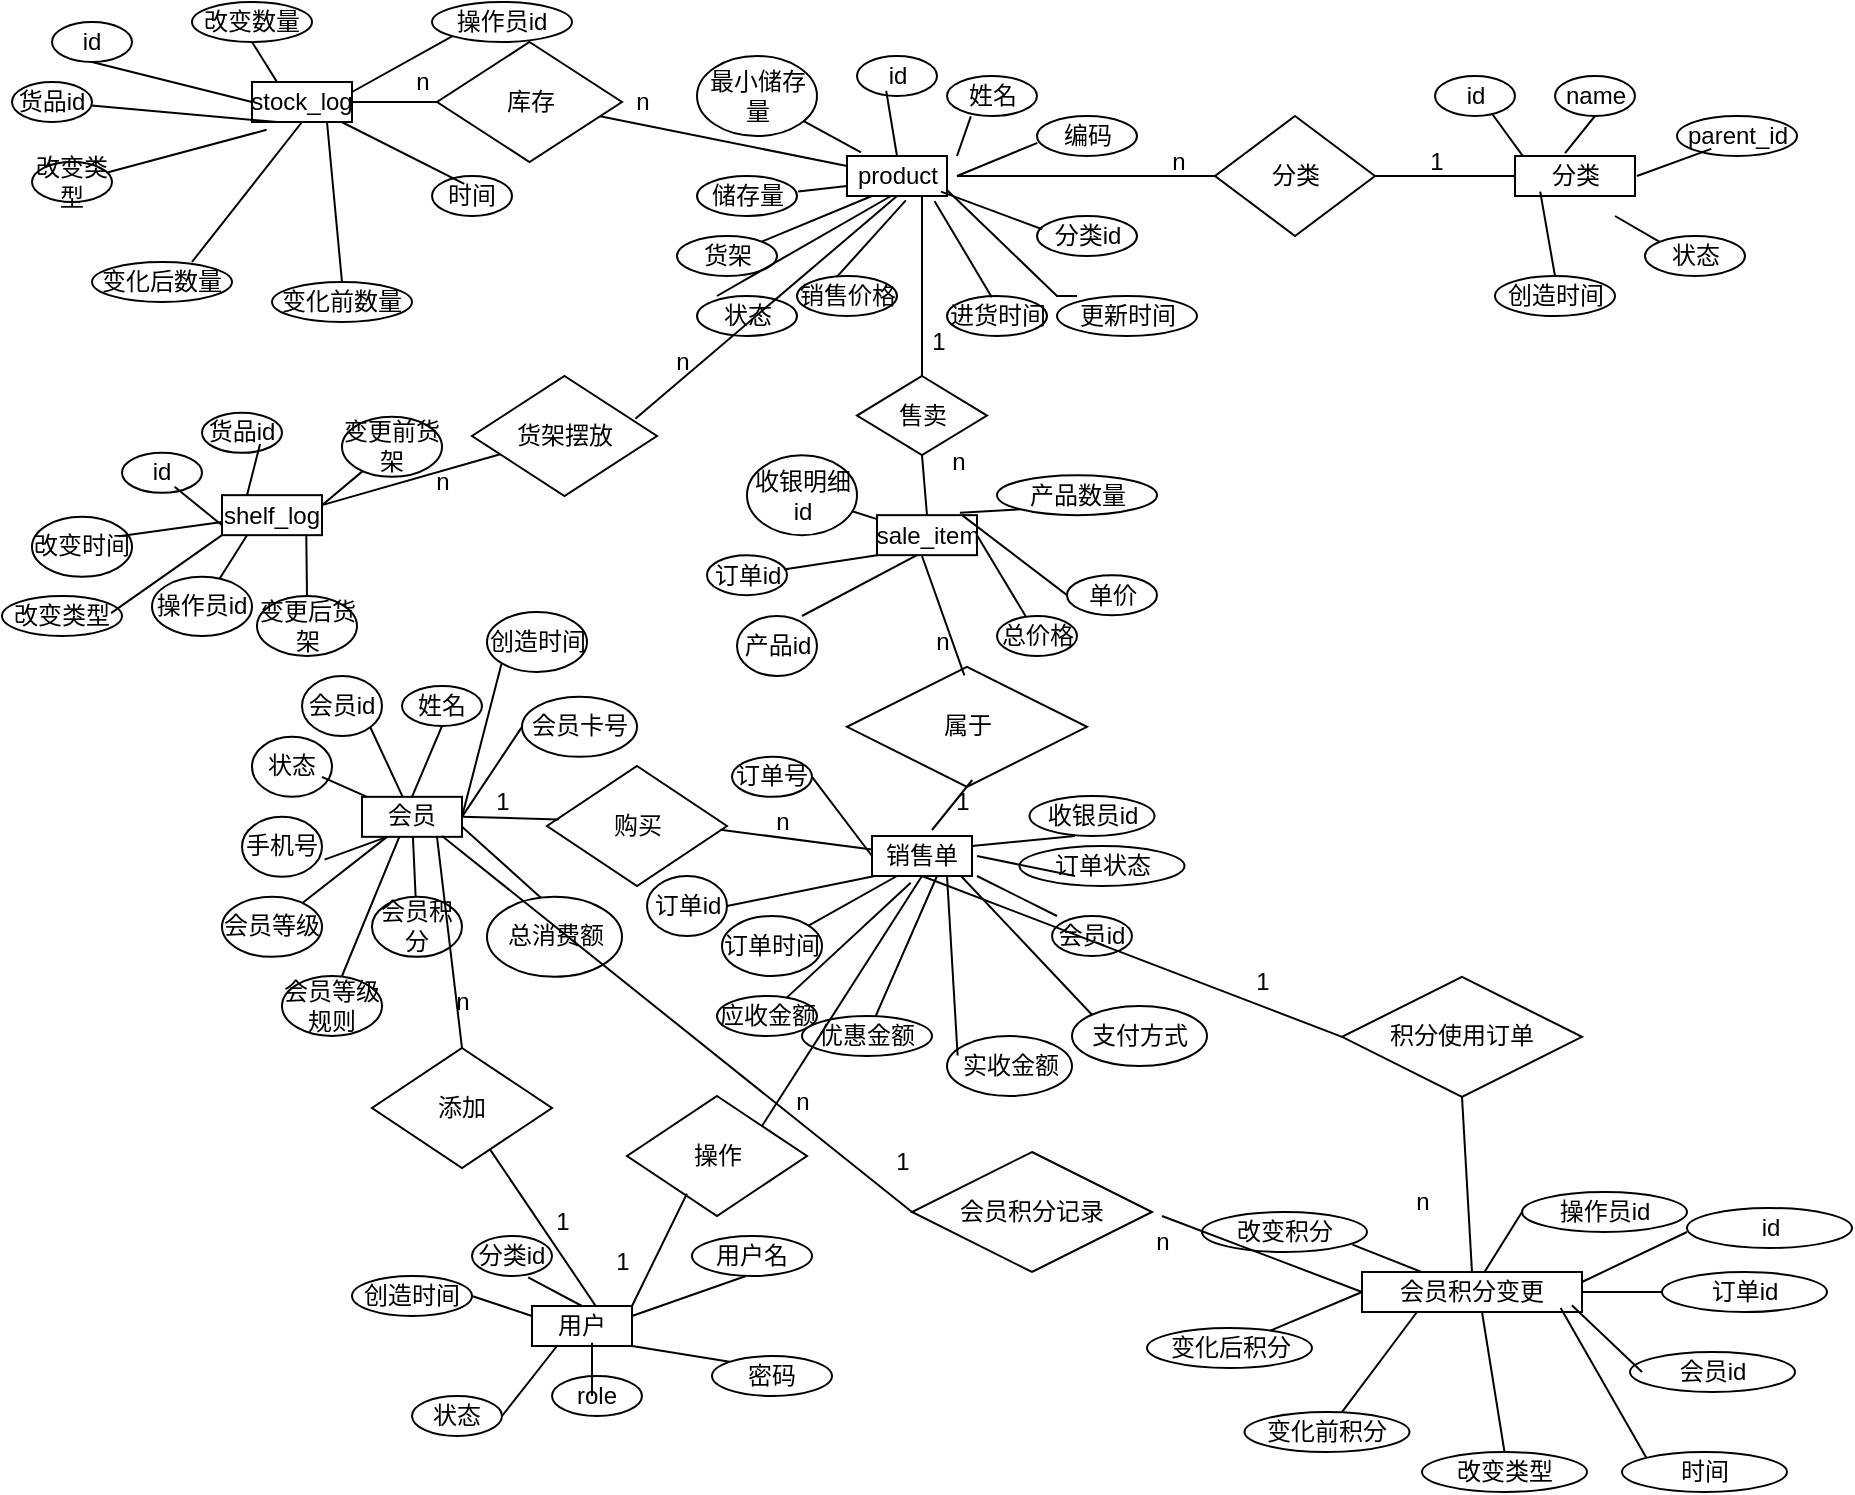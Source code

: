 <mxfile version="27.1.6">
  <diagram name="第 1 页" id="Ak1V6E79K-VqH99p3hFX">
    <mxGraphModel dx="1751" dy="1644" grid="1" gridSize="10" guides="1" tooltips="1" connect="1" arrows="1" fold="1" page="1" pageScale="1" pageWidth="827" pageHeight="1169" math="0" shadow="0">
      <root>
        <mxCell id="0" />
        <mxCell id="1" parent="0" />
        <mxCell id="7bhuhoYwTWqGbvLw8H1B-2" value="product" style="rounded=0;whiteSpace=wrap;html=1;" parent="1" vertex="1">
          <mxGeometry x="162.5" y="-1030" width="50" height="20" as="geometry" />
        </mxCell>
        <mxCell id="7bhuhoYwTWqGbvLw8H1B-5" value="id" style="ellipse;whiteSpace=wrap;html=1;" parent="1" vertex="1">
          <mxGeometry x="167.5" y="-1080" width="40" height="20" as="geometry" />
        </mxCell>
        <mxCell id="7bhuhoYwTWqGbvLw8H1B-6" value="姓名" style="ellipse;whiteSpace=wrap;html=1;" parent="1" vertex="1">
          <mxGeometry x="212.5" y="-1070" width="45" height="20" as="geometry" />
        </mxCell>
        <mxCell id="7bhuhoYwTWqGbvLw8H1B-7" value="编码" style="ellipse;whiteSpace=wrap;html=1;" parent="1" vertex="1">
          <mxGeometry x="257.5" y="-1050" width="50" height="20" as="geometry" />
        </mxCell>
        <mxCell id="7bhuhoYwTWqGbvLw8H1B-8" value="分类id" style="ellipse;whiteSpace=wrap;html=1;" parent="1" vertex="1">
          <mxGeometry x="257.5" y="-1000" width="50" height="20" as="geometry" />
        </mxCell>
        <mxCell id="7bhuhoYwTWqGbvLw8H1B-9" value="销售价格" style="ellipse;whiteSpace=wrap;html=1;" parent="1" vertex="1">
          <mxGeometry x="137.5" y="-970" width="50" height="20" as="geometry" />
        </mxCell>
        <mxCell id="7bhuhoYwTWqGbvLw8H1B-10" value="货架&lt;span style=&quot;color: rgba(0, 0, 0, 0); font-family: monospace; font-size: 0px; text-align: start; text-wrap-mode: nowrap;&quot;&gt;%3CmxGraphModel%3E%3Croot%3E%3CmxCell%20id%3D%220%22%2F%3E%3CmxCell%20id%3D%221%22%20parent%3D%220%22%2F%3E%3CmxCell%20id%3D%222%22%20value%3D%22barcode%22%20style%3D%22ellipse%3BwhiteSpace%3Dwrap%3Bhtml%3D1%3B%22%20vertex%3D%221%22%20parent%3D%221%22%3E%3CmxGeometry%20x%3D%22230%22%20y%3D%22360%22%20width%3D%2250%22%20height%3D%2220%22%20as%3D%22geometry%22%2F%3E%3C%2FmxCell%3E%3C%2Froot%3E%3C%2FmxGraphModel%3E&lt;/span&gt;" style="ellipse;whiteSpace=wrap;html=1;" parent="1" vertex="1">
          <mxGeometry x="77.5" y="-990" width="50" height="20" as="geometry" />
        </mxCell>
        <mxCell id="7bhuhoYwTWqGbvLw8H1B-11" value="储存量" style="ellipse;whiteSpace=wrap;html=1;" parent="1" vertex="1">
          <mxGeometry x="87.5" y="-1020" width="50" height="20" as="geometry" />
        </mxCell>
        <mxCell id="7bhuhoYwTWqGbvLw8H1B-12" value="最小储存量" style="ellipse;whiteSpace=wrap;html=1;" parent="1" vertex="1">
          <mxGeometry x="87.5" y="-1080" width="60" height="40" as="geometry" />
        </mxCell>
        <mxCell id="7bhuhoYwTWqGbvLw8H1B-13" value="状态" style="ellipse;whiteSpace=wrap;html=1;" parent="1" vertex="1">
          <mxGeometry x="87.5" y="-960" width="50" height="20" as="geometry" />
        </mxCell>
        <mxCell id="7bhuhoYwTWqGbvLw8H1B-15" value="进货时间" style="ellipse;whiteSpace=wrap;html=1;" parent="1" vertex="1">
          <mxGeometry x="212.5" y="-960" width="50" height="20" as="geometry" />
        </mxCell>
        <mxCell id="7bhuhoYwTWqGbvLw8H1B-16" value="更新时间" style="ellipse;whiteSpace=wrap;html=1;" parent="1" vertex="1">
          <mxGeometry x="267.5" y="-960" width="70" height="20" as="geometry" />
        </mxCell>
        <mxCell id="7bhuhoYwTWqGbvLw8H1B-18" value="" style="endArrow=none;html=1;rounded=0;entryX=0.265;entryY=1.01;entryDx=0;entryDy=0;entryPerimeter=0;" parent="1" target="7bhuhoYwTWqGbvLw8H1B-6" edge="1">
          <mxGeometry width="50" height="50" relative="1" as="geometry">
            <mxPoint x="217.5" y="-1030" as="sourcePoint" />
            <mxPoint x="267.5" y="-1080" as="targetPoint" />
          </mxGeometry>
        </mxCell>
        <mxCell id="7bhuhoYwTWqGbvLw8H1B-30" value="" style="endArrow=none;html=1;rounded=0;entryX=0.004;entryY=0.67;entryDx=0;entryDy=0;entryPerimeter=0;" parent="1" target="7bhuhoYwTWqGbvLw8H1B-7" edge="1">
          <mxGeometry width="50" height="50" relative="1" as="geometry">
            <mxPoint x="217.5" y="-1020" as="sourcePoint" />
            <mxPoint x="277.5" y="-1020" as="targetPoint" />
            <Array as="points" />
          </mxGeometry>
        </mxCell>
        <mxCell id="7bhuhoYwTWqGbvLw8H1B-31" value="" style="endArrow=none;html=1;rounded=0;exitX=0.94;exitY=0.89;exitDx=0;exitDy=0;entryX=0.052;entryY=0.33;entryDx=0;entryDy=0;exitPerimeter=0;entryPerimeter=0;" parent="1" source="7bhuhoYwTWqGbvLw8H1B-2" target="7bhuhoYwTWqGbvLw8H1B-8" edge="1">
          <mxGeometry width="50" height="50" relative="1" as="geometry">
            <mxPoint x="237.5" y="-1000" as="sourcePoint" />
            <mxPoint x="277.5" y="-1010" as="targetPoint" />
          </mxGeometry>
        </mxCell>
        <mxCell id="7bhuhoYwTWqGbvLw8H1B-33" value="" style="endArrow=none;html=1;rounded=0;exitX=0.5;exitY=0;exitDx=0;exitDy=0;entryX=0.365;entryY=0.87;entryDx=0;entryDy=0;entryPerimeter=0;" parent="1" source="7bhuhoYwTWqGbvLw8H1B-2" target="7bhuhoYwTWqGbvLw8H1B-5" edge="1">
          <mxGeometry width="50" height="50" relative="1" as="geometry">
            <mxPoint x="197.5" y="-1020" as="sourcePoint" />
            <mxPoint x="237.5" y="-1030" as="targetPoint" />
          </mxGeometry>
        </mxCell>
        <mxCell id="7bhuhoYwTWqGbvLw8H1B-34" value="" style="endArrow=none;html=1;rounded=0;exitX=0.14;exitY=-0.09;exitDx=0;exitDy=0;exitPerimeter=0;" parent="1" source="7bhuhoYwTWqGbvLw8H1B-2" target="7bhuhoYwTWqGbvLw8H1B-12" edge="1">
          <mxGeometry width="50" height="50" relative="1" as="geometry">
            <mxPoint x="177.5" y="-1040" as="sourcePoint" />
            <mxPoint x="217.5" y="-1050" as="targetPoint" />
          </mxGeometry>
        </mxCell>
        <mxCell id="7bhuhoYwTWqGbvLw8H1B-35" value="" style="endArrow=none;html=1;rounded=0;exitX=0;exitY=0.75;exitDx=0;exitDy=0;entryX=1.012;entryY=0.39;entryDx=0;entryDy=0;entryPerimeter=0;" parent="1" source="7bhuhoYwTWqGbvLw8H1B-2" target="7bhuhoYwTWqGbvLw8H1B-11" edge="1">
          <mxGeometry width="50" height="50" relative="1" as="geometry">
            <mxPoint x="157.5" y="-1010" as="sourcePoint" />
            <mxPoint x="197.5" y="-1020" as="targetPoint" />
          </mxGeometry>
        </mxCell>
        <mxCell id="7bhuhoYwTWqGbvLw8H1B-36" value="" style="endArrow=none;html=1;rounded=0;exitX=0.396;exitY=0.03;exitDx=0;exitDy=0;entryX=0.588;entryY=1.11;entryDx=0;entryDy=0;entryPerimeter=0;exitPerimeter=0;" parent="1" source="7bhuhoYwTWqGbvLw8H1B-9" target="7bhuhoYwTWqGbvLw8H1B-2" edge="1">
          <mxGeometry width="50" height="50" relative="1" as="geometry">
            <mxPoint x="177.5" y="-990" as="sourcePoint" />
            <mxPoint x="217.5" y="-1000" as="targetPoint" />
          </mxGeometry>
        </mxCell>
        <mxCell id="7bhuhoYwTWqGbvLw8H1B-37" value="" style="endArrow=none;html=1;rounded=0;entryX=0.25;entryY=1;entryDx=0;entryDy=0;" parent="1" source="7bhuhoYwTWqGbvLw8H1B-10" target="7bhuhoYwTWqGbvLw8H1B-2" edge="1">
          <mxGeometry width="50" height="50" relative="1" as="geometry">
            <mxPoint x="167.5" y="-990" as="sourcePoint" />
            <mxPoint x="207.5" y="-1000" as="targetPoint" />
          </mxGeometry>
        </mxCell>
        <mxCell id="7bhuhoYwTWqGbvLw8H1B-38" value="" style="endArrow=none;html=1;rounded=0;exitX=0.2;exitY=0;exitDx=0;exitDy=0;exitPerimeter=0;" parent="1" source="7bhuhoYwTWqGbvLw8H1B-13" edge="1">
          <mxGeometry width="50" height="50" relative="1" as="geometry">
            <mxPoint x="157.5" y="-990" as="sourcePoint" />
            <mxPoint x="184.5" y="-1010" as="targetPoint" />
          </mxGeometry>
        </mxCell>
        <mxCell id="7bhuhoYwTWqGbvLw8H1B-39" value="" style="endArrow=none;html=1;rounded=0;exitX=0.448;exitY=0.03;exitDx=0;exitDy=0;entryX=0.876;entryY=1.13;entryDx=0;entryDy=0;entryPerimeter=0;exitPerimeter=0;" parent="1" source="7bhuhoYwTWqGbvLw8H1B-15" target="7bhuhoYwTWqGbvLw8H1B-2" edge="1">
          <mxGeometry width="50" height="50" relative="1" as="geometry">
            <mxPoint x="257.5" y="-960" as="sourcePoint" />
            <mxPoint x="297.5" y="-970" as="targetPoint" />
          </mxGeometry>
        </mxCell>
        <mxCell id="7bhuhoYwTWqGbvLw8H1B-41" value="" style="endArrow=none;html=1;rounded=0;exitX=0.143;exitY=0;exitDx=0;exitDy=0;exitPerimeter=0;" parent="1" source="7bhuhoYwTWqGbvLw8H1B-16" edge="1">
          <mxGeometry width="50" height="50" relative="1" as="geometry">
            <mxPoint x="217.5" y="-1000" as="sourcePoint" />
            <mxPoint x="212.5" y="-1013" as="targetPoint" />
            <Array as="points">
              <mxPoint x="267.5" y="-960" />
            </Array>
          </mxGeometry>
        </mxCell>
        <mxCell id="7bhuhoYwTWqGbvLw8H1B-43" value="分类" style="rounded=0;whiteSpace=wrap;html=1;" parent="1" vertex="1">
          <mxGeometry x="496.5" y="-1030" width="60" height="20" as="geometry" />
        </mxCell>
        <mxCell id="7bhuhoYwTWqGbvLw8H1B-44" value="id" style="ellipse;whiteSpace=wrap;html=1;" parent="1" vertex="1">
          <mxGeometry x="456.5" y="-1070" width="40" height="20" as="geometry" />
        </mxCell>
        <mxCell id="7bhuhoYwTWqGbvLw8H1B-45" value="name" style="ellipse;whiteSpace=wrap;html=1;" parent="1" vertex="1">
          <mxGeometry x="516.5" y="-1070" width="40" height="20" as="geometry" />
        </mxCell>
        <mxCell id="7bhuhoYwTWqGbvLw8H1B-46" value="parent_id" style="ellipse;whiteSpace=wrap;html=1;" parent="1" vertex="1">
          <mxGeometry x="577.5" y="-1050" width="60" height="20" as="geometry" />
        </mxCell>
        <mxCell id="7bhuhoYwTWqGbvLw8H1B-47" value="状态" style="ellipse;whiteSpace=wrap;html=1;" parent="1" vertex="1">
          <mxGeometry x="561.5" y="-990" width="50" height="20" as="geometry" />
        </mxCell>
        <mxCell id="7bhuhoYwTWqGbvLw8H1B-48" value="创造时间" style="ellipse;whiteSpace=wrap;html=1;" parent="1" vertex="1">
          <mxGeometry x="486.5" y="-970" width="60" height="20" as="geometry" />
        </mxCell>
        <mxCell id="7bhuhoYwTWqGbvLw8H1B-49" value="" style="endArrow=none;html=1;rounded=0;exitX=0.715;exitY=0.95;exitDx=0;exitDy=0;entryX=0.063;entryY=-0.01;entryDx=0;entryDy=0;exitPerimeter=0;entryPerimeter=0;" parent="1" source="7bhuhoYwTWqGbvLw8H1B-44" target="7bhuhoYwTWqGbvLw8H1B-43" edge="1">
          <mxGeometry width="50" height="50" relative="1" as="geometry">
            <mxPoint x="456.5" y="-1005" as="sourcePoint" />
            <mxPoint x="496.5" y="-1020" as="targetPoint" />
            <Array as="points" />
          </mxGeometry>
        </mxCell>
        <mxCell id="7bhuhoYwTWqGbvLw8H1B-50" value="" style="endArrow=none;html=1;rounded=0;exitX=0.417;exitY=-0.07;exitDx=0;exitDy=0;entryX=0.5;entryY=1;entryDx=0;entryDy=0;exitPerimeter=0;" parent="1" source="7bhuhoYwTWqGbvLw8H1B-43" target="7bhuhoYwTWqGbvLw8H1B-45" edge="1">
          <mxGeometry width="50" height="50" relative="1" as="geometry">
            <mxPoint x="516.5" y="-1025" as="sourcePoint" />
            <mxPoint x="556.5" y="-1040" as="targetPoint" />
            <Array as="points" />
          </mxGeometry>
        </mxCell>
        <mxCell id="7bhuhoYwTWqGbvLw8H1B-51" value="" style="endArrow=none;html=1;rounded=0;exitX=0.21;exitY=0.89;exitDx=0;exitDy=0;exitPerimeter=0;entryX=0.5;entryY=0;entryDx=0;entryDy=0;" parent="1" source="7bhuhoYwTWqGbvLw8H1B-43" target="7bhuhoYwTWqGbvLw8H1B-48" edge="1">
          <mxGeometry width="50" height="50" relative="1" as="geometry">
            <mxPoint x="479.5" y="-994" as="sourcePoint" />
            <mxPoint x="446.5" y="-1010" as="targetPoint" />
          </mxGeometry>
        </mxCell>
        <mxCell id="7bhuhoYwTWqGbvLw8H1B-52" value="" style="endArrow=none;html=1;rounded=0;exitX=0;exitY=0;exitDx=0;exitDy=0;" parent="1" source="7bhuhoYwTWqGbvLw8H1B-47" edge="1">
          <mxGeometry width="50" height="50" relative="1" as="geometry">
            <mxPoint x="579.5" y="-984" as="sourcePoint" />
            <mxPoint x="546.5" y="-1000" as="targetPoint" />
          </mxGeometry>
        </mxCell>
        <mxCell id="7bhuhoYwTWqGbvLw8H1B-53" value="" style="endArrow=none;html=1;rounded=0;exitX=0.286;exitY=0.821;exitDx=0;exitDy=0;exitPerimeter=0;" parent="1" source="7bhuhoYwTWqGbvLw8H1B-46" edge="1">
          <mxGeometry width="50" height="50" relative="1" as="geometry">
            <mxPoint x="609.5" y="-1014" as="sourcePoint" />
            <mxPoint x="557.5" y="-1020" as="targetPoint" />
          </mxGeometry>
        </mxCell>
        <mxCell id="7bhuhoYwTWqGbvLw8H1B-54" value="分类" style="shape=rhombus;perimeter=rhombusPerimeter;whiteSpace=wrap;html=1;align=center;" parent="1" vertex="1">
          <mxGeometry x="346.5" y="-1050" width="80" height="60" as="geometry" />
        </mxCell>
        <mxCell id="7bhuhoYwTWqGbvLw8H1B-55" value="" style="endArrow=none;html=1;rounded=0;exitX=0;exitY=0.5;exitDx=0;exitDy=0;" parent="1" edge="1">
          <mxGeometry width="50" height="50" relative="1" as="geometry">
            <mxPoint x="347.5" y="-1020" as="sourcePoint" />
            <mxPoint x="217.5" y="-1020" as="targetPoint" />
          </mxGeometry>
        </mxCell>
        <mxCell id="7bhuhoYwTWqGbvLw8H1B-56" value="" style="endArrow=none;html=1;rounded=0;exitX=0;exitY=0.5;exitDx=0;exitDy=0;entryX=1;entryY=0.5;entryDx=0;entryDy=0;" parent="1" source="7bhuhoYwTWqGbvLw8H1B-43" target="7bhuhoYwTWqGbvLw8H1B-54" edge="1">
          <mxGeometry width="50" height="50" relative="1" as="geometry">
            <mxPoint x="586.5" y="-990" as="sourcePoint" />
            <mxPoint x="456.5" y="-990" as="targetPoint" />
          </mxGeometry>
        </mxCell>
        <mxCell id="7bhuhoYwTWqGbvLw8H1B-57" value="n" style="text;html=1;align=center;verticalAlign=middle;resizable=0;points=[];autosize=1;strokeColor=none;fillColor=none;" parent="1" vertex="1">
          <mxGeometry x="312.5" y="-1042" width="30" height="30" as="geometry" />
        </mxCell>
        <mxCell id="7bhuhoYwTWqGbvLw8H1B-58" value="1" style="text;html=1;align=center;verticalAlign=middle;resizable=0;points=[];autosize=1;strokeColor=none;fillColor=none;" parent="1" vertex="1">
          <mxGeometry x="441.5" y="-1042" width="30" height="30" as="geometry" />
        </mxCell>
        <mxCell id="7bhuhoYwTWqGbvLw8H1B-60" value="用户" style="rounded=0;whiteSpace=wrap;html=1;" parent="1" vertex="1">
          <mxGeometry x="5" y="-455" width="50" height="20" as="geometry" />
        </mxCell>
        <mxCell id="7bhuhoYwTWqGbvLw8H1B-61" value="分类id" style="ellipse;whiteSpace=wrap;html=1;" parent="1" vertex="1">
          <mxGeometry x="-25" y="-490" width="40" height="20" as="geometry" />
        </mxCell>
        <mxCell id="7bhuhoYwTWqGbvLw8H1B-62" value="用户名" style="ellipse;whiteSpace=wrap;html=1;" parent="1" vertex="1">
          <mxGeometry x="85" y="-490" width="60" height="20" as="geometry" />
        </mxCell>
        <mxCell id="7bhuhoYwTWqGbvLw8H1B-63" value="密码" style="ellipse;whiteSpace=wrap;html=1;" parent="1" vertex="1">
          <mxGeometry x="95" y="-430" width="60" height="20" as="geometry" />
        </mxCell>
        <mxCell id="7bhuhoYwTWqGbvLw8H1B-64" value="role" style="ellipse;whiteSpace=wrap;html=1;" parent="1" vertex="1">
          <mxGeometry x="15" y="-420" width="45" height="20" as="geometry" />
        </mxCell>
        <mxCell id="7bhuhoYwTWqGbvLw8H1B-65" value="状态&lt;span style=&quot;color: rgba(0, 0, 0, 0); font-family: monospace; font-size: 0px; text-align: start; text-wrap-mode: nowrap;&quot;&gt;%3CmxGraphModel%3E%3Croot%3E%3CmxCell%20id%3D%220%22%2F%3E%3CmxCell%20id%3D%221%22%20parent%3D%220%22%2F%3E%3CmxCell%20id%3D%222%22%20value%3D%22name%26amp%3Bnbsp%3B%22%20style%3D%22ellipse%3BwhiteSpace%3Dwrap%3Bhtml%3D1%3B%22%20vertex%3D%221%22%20parent%3D%221%22%3E%3CmxGeometry%20x%3D%22145%22%20y%3D%22-510%22%20width%3D%2245%22%20height%3D%2220%22%20as%3D%22geometry%22%2F%3E%3C%2FmxCell%3E%3C%2Froot%3E%3C%2FmxGraphModel%3E&lt;/span&gt;" style="ellipse;whiteSpace=wrap;html=1;" parent="1" vertex="1">
          <mxGeometry x="-55" y="-410" width="45" height="20" as="geometry" />
        </mxCell>
        <mxCell id="7bhuhoYwTWqGbvLw8H1B-66" value="创造时间" style="ellipse;whiteSpace=wrap;html=1;" parent="1" vertex="1">
          <mxGeometry x="-85" y="-470" width="60" height="20" as="geometry" />
        </mxCell>
        <mxCell id="7bhuhoYwTWqGbvLw8H1B-67" value="" style="endArrow=none;html=1;rounded=0;exitX=0.702;exitY=1.036;exitDx=0;exitDy=0;exitPerimeter=0;entryX=0.5;entryY=0;entryDx=0;entryDy=0;" parent="1" source="7bhuhoYwTWqGbvLw8H1B-61" target="7bhuhoYwTWqGbvLw8H1B-60" edge="1">
          <mxGeometry width="50" height="50" relative="1" as="geometry">
            <mxPoint x="-5" y="-440" as="sourcePoint" />
            <mxPoint x="42" y="-490" as="targetPoint" />
          </mxGeometry>
        </mxCell>
        <mxCell id="7bhuhoYwTWqGbvLw8H1B-68" value="" style="endArrow=none;html=1;rounded=0;exitX=1;exitY=0.25;exitDx=0;exitDy=0;" parent="1" source="7bhuhoYwTWqGbvLw8H1B-60" edge="1">
          <mxGeometry width="50" height="50" relative="1" as="geometry">
            <mxPoint x="65" y="-420" as="sourcePoint" />
            <mxPoint x="112" y="-470" as="targetPoint" />
          </mxGeometry>
        </mxCell>
        <mxCell id="7bhuhoYwTWqGbvLw8H1B-69" value="" style="endArrow=none;html=1;rounded=0;exitX=1;exitY=1;exitDx=0;exitDy=0;entryX=0;entryY=0;entryDx=0;entryDy=0;" parent="1" source="7bhuhoYwTWqGbvLw8H1B-60" target="7bhuhoYwTWqGbvLw8H1B-63" edge="1">
          <mxGeometry width="50" height="50" relative="1" as="geometry">
            <mxPoint x="65" y="-370" as="sourcePoint" />
            <mxPoint x="112" y="-420" as="targetPoint" />
          </mxGeometry>
        </mxCell>
        <mxCell id="7bhuhoYwTWqGbvLw8H1B-70" value="" style="endArrow=none;html=1;rounded=0;entryX=0.6;entryY=0.917;entryDx=0;entryDy=0;entryPerimeter=0;" parent="1" target="7bhuhoYwTWqGbvLw8H1B-60" edge="1">
          <mxGeometry width="50" height="50" relative="1" as="geometry">
            <mxPoint x="35" y="-410" as="sourcePoint" />
            <mxPoint x="92" y="-410" as="targetPoint" />
          </mxGeometry>
        </mxCell>
        <mxCell id="7bhuhoYwTWqGbvLw8H1B-71" value="" style="endArrow=none;html=1;rounded=0;exitX=1;exitY=0.5;exitDx=0;exitDy=0;entryX=0.25;entryY=1;entryDx=0;entryDy=0;" parent="1" source="7bhuhoYwTWqGbvLw8H1B-65" target="7bhuhoYwTWqGbvLw8H1B-60" edge="1">
          <mxGeometry width="50" height="50" relative="1" as="geometry">
            <mxPoint x="15" y="-390" as="sourcePoint" />
            <mxPoint x="62" y="-440" as="targetPoint" />
          </mxGeometry>
        </mxCell>
        <mxCell id="7bhuhoYwTWqGbvLw8H1B-73" value="sale_item" style="rounded=0;whiteSpace=wrap;html=1;" parent="1" vertex="1">
          <mxGeometry x="177.5" y="-850.42" width="50" height="20" as="geometry" />
        </mxCell>
        <mxCell id="7bhuhoYwTWqGbvLw8H1B-74" value="收银明细id" style="ellipse;whiteSpace=wrap;html=1;" parent="1" vertex="1">
          <mxGeometry x="112.5" y="-880.42" width="55" height="40" as="geometry" />
        </mxCell>
        <mxCell id="7bhuhoYwTWqGbvLw8H1B-75" value="订单id" style="ellipse;whiteSpace=wrap;html=1;" parent="1" vertex="1">
          <mxGeometry x="92.5" y="-830.42" width="40" height="20" as="geometry" />
        </mxCell>
        <mxCell id="7bhuhoYwTWqGbvLw8H1B-76" value="产品数量" style="ellipse;whiteSpace=wrap;html=1;" parent="1" vertex="1">
          <mxGeometry x="237.5" y="-870.42" width="80" height="20" as="geometry" />
        </mxCell>
        <mxCell id="7bhuhoYwTWqGbvLw8H1B-77" value="单价" style="ellipse;whiteSpace=wrap;html=1;" parent="1" vertex="1">
          <mxGeometry x="272.5" y="-820.42" width="45" height="20" as="geometry" />
        </mxCell>
        <mxCell id="7bhuhoYwTWqGbvLw8H1B-78" value="总价格" style="ellipse;whiteSpace=wrap;html=1;" parent="1" vertex="1">
          <mxGeometry x="237.5" y="-800" width="40" height="20" as="geometry" />
        </mxCell>
        <mxCell id="7bhuhoYwTWqGbvLw8H1B-79" value="产品id" style="ellipse;whiteSpace=wrap;html=1;" parent="1" vertex="1">
          <mxGeometry x="107.5" y="-800" width="40" height="30" as="geometry" />
        </mxCell>
        <mxCell id="7bhuhoYwTWqGbvLw8H1B-80" value="" style="endArrow=none;html=1;rounded=0;exitX=1;exitY=0.5;exitDx=0;exitDy=0;" parent="1" source="7bhuhoYwTWqGbvLw8H1B-73" edge="1">
          <mxGeometry width="50" height="50" relative="1" as="geometry">
            <mxPoint x="217.5" y="-820.42" as="sourcePoint" />
            <mxPoint x="251.753" y="-799.998" as="targetPoint" />
          </mxGeometry>
        </mxCell>
        <mxCell id="7bhuhoYwTWqGbvLw8H1B-81" value="" style="endArrow=none;html=1;rounded=0;exitX=0.857;exitY=0.012;exitDx=0;exitDy=0;exitPerimeter=0;entryX=0;entryY=0.5;entryDx=0;entryDy=0;" parent="1" source="7bhuhoYwTWqGbvLw8H1B-73" target="7bhuhoYwTWqGbvLw8H1B-77" edge="1">
          <mxGeometry width="50" height="50" relative="1" as="geometry">
            <mxPoint x="247.5" y="-840.42" as="sourcePoint" />
            <mxPoint x="254.5" y="-798.42" as="targetPoint" />
          </mxGeometry>
        </mxCell>
        <mxCell id="7bhuhoYwTWqGbvLw8H1B-82" value="" style="endArrow=none;html=1;rounded=0;exitX=0.829;exitY=-0.06;exitDx=0;exitDy=0;exitPerimeter=0;entryX=0;entryY=1;entryDx=0;entryDy=0;" parent="1" source="7bhuhoYwTWqGbvLw8H1B-73" target="7bhuhoYwTWqGbvLw8H1B-76" edge="1">
          <mxGeometry width="50" height="50" relative="1" as="geometry">
            <mxPoint x="227.5" y="-850.42" as="sourcePoint" />
            <mxPoint x="234.5" y="-808.42" as="targetPoint" />
          </mxGeometry>
        </mxCell>
        <mxCell id="7bhuhoYwTWqGbvLw8H1B-83" value="" style="endArrow=none;html=1;rounded=0;" parent="1" source="7bhuhoYwTWqGbvLw8H1B-74" target="7bhuhoYwTWqGbvLw8H1B-73" edge="1">
          <mxGeometry width="50" height="50" relative="1" as="geometry">
            <mxPoint x="157.5" y="-840.42" as="sourcePoint" />
            <mxPoint x="164.5" y="-798.42" as="targetPoint" />
          </mxGeometry>
        </mxCell>
        <mxCell id="7bhuhoYwTWqGbvLw8H1B-84" value="" style="endArrow=none;html=1;rounded=0;exitX=0;exitY=1;exitDx=0;exitDy=0;" parent="1" source="7bhuhoYwTWqGbvLw8H1B-73" target="7bhuhoYwTWqGbvLw8H1B-75" edge="1">
          <mxGeometry width="50" height="50" relative="1" as="geometry">
            <mxPoint x="107.5" y="-830.42" as="sourcePoint" />
            <mxPoint x="114.5" y="-788.42" as="targetPoint" />
          </mxGeometry>
        </mxCell>
        <mxCell id="7bhuhoYwTWqGbvLw8H1B-85" value="" style="endArrow=none;html=1;rounded=0;exitX=0.21;exitY=0.89;exitDx=0;exitDy=0;exitPerimeter=0;" parent="1" edge="1">
          <mxGeometry width="50" height="50" relative="1" as="geometry">
            <mxPoint x="197.5" y="-830.42" as="sourcePoint" />
            <mxPoint x="140" y="-800" as="targetPoint" />
          </mxGeometry>
        </mxCell>
        <mxCell id="7bhuhoYwTWqGbvLw8H1B-87" value="售卖" style="shape=rhombus;perimeter=rhombusPerimeter;whiteSpace=wrap;html=1;align=center;" parent="1" vertex="1">
          <mxGeometry x="167.5" y="-920" width="65" height="39.58" as="geometry" />
        </mxCell>
        <mxCell id="7bhuhoYwTWqGbvLw8H1B-89" value="" style="endArrow=none;html=1;rounded=0;entryX=0.75;entryY=1;entryDx=0;entryDy=0;" parent="1" source="7bhuhoYwTWqGbvLw8H1B-87" target="7bhuhoYwTWqGbvLw8H1B-2" edge="1">
          <mxGeometry width="50" height="50" relative="1" as="geometry">
            <mxPoint x="187.5" y="-961" as="sourcePoint" />
            <mxPoint x="221.5" y="-1000" as="targetPoint" />
          </mxGeometry>
        </mxCell>
        <mxCell id="7bhuhoYwTWqGbvLw8H1B-90" value="1" style="text;html=1;align=center;verticalAlign=middle;resizable=0;points=[];autosize=1;strokeColor=none;fillColor=none;" parent="1" vertex="1">
          <mxGeometry x="192.5" y="-952" width="30" height="30" as="geometry" />
        </mxCell>
        <mxCell id="7bhuhoYwTWqGbvLw8H1B-91" value="" style="endArrow=none;html=1;rounded=0;exitX=0.5;exitY=0;exitDx=0;exitDy=0;entryX=0.5;entryY=1;entryDx=0;entryDy=0;" parent="1" source="7bhuhoYwTWqGbvLw8H1B-73" target="7bhuhoYwTWqGbvLw8H1B-87" edge="1">
          <mxGeometry width="50" height="50" relative="1" as="geometry">
            <mxPoint x="207.5" y="-841" as="sourcePoint" />
            <mxPoint x="241.5" y="-880" as="targetPoint" />
          </mxGeometry>
        </mxCell>
        <mxCell id="7bhuhoYwTWqGbvLw8H1B-92" value="n" style="text;html=1;align=center;verticalAlign=middle;resizable=0;points=[];autosize=1;strokeColor=none;fillColor=none;" parent="1" vertex="1">
          <mxGeometry x="202.5" y="-892" width="30" height="30" as="geometry" />
        </mxCell>
        <mxCell id="7bhuhoYwTWqGbvLw8H1B-93" value="销售单" style="rounded=0;whiteSpace=wrap;html=1;" parent="1" vertex="1">
          <mxGeometry x="175" y="-690" width="50" height="20" as="geometry" />
        </mxCell>
        <mxCell id="7bhuhoYwTWqGbvLw8H1B-95" value="订单id" style="ellipse;whiteSpace=wrap;html=1;" parent="1" vertex="1">
          <mxGeometry x="62.5" y="-670" width="40" height="30" as="geometry" />
        </mxCell>
        <mxCell id="7bhuhoYwTWqGbvLw8H1B-96" value="订单号&lt;span style=&quot;color: rgba(0, 0, 0, 0); font-family: monospace; font-size: 0px; text-align: start; text-wrap-mode: nowrap;&quot;&gt;%3CmxGraphModel%3E%3Croot%3E%3CmxCell%20id%3D%220%22%2F%3E%3CmxCell%20id%3D%221%22%20parent%3D%220%22%2F%3E%3CmxCell%20id%3D%222%22%20value%3D%22%E8%AE%A2%E5%8D%95id%22%20style%3D%22ellipse%3BwhiteSpace%3Dwrap%3Bhtml%3D1%3B%22%20vertex%3D%221%22%20parent%3D%221%22%3E%3CmxGeometry%20x%3D%22127.5%22%20y%3D%22-820.42%22%20width%3D%2240%22%20height%3D%2220%22%20as%3D%22geometry%22%2F%3E%3C%2FmxCell%3E%3C%2Froot%3E%3C%2FmxGraphModel%3E&lt;/span&gt;" style="ellipse;whiteSpace=wrap;html=1;" parent="1" vertex="1">
          <mxGeometry x="105" y="-729.58" width="40" height="20" as="geometry" />
        </mxCell>
        <mxCell id="7bhuhoYwTWqGbvLw8H1B-97" value="收银员id" style="ellipse;whiteSpace=wrap;html=1;" parent="1" vertex="1">
          <mxGeometry x="253.75" y="-710" width="62.5" height="20" as="geometry" />
        </mxCell>
        <mxCell id="7bhuhoYwTWqGbvLw8H1B-98" value="会员id&lt;span style=&quot;color: rgba(0, 0, 0, 0); font-family: monospace; font-size: 0px; text-align: start; text-wrap-mode: nowrap;&quot;&gt;%3CmxGraphModel%3E%3Croot%3E%3CmxCell%20id%3D%220%22%2F%3E%3CmxCell%20id%3D%221%22%20parent%3D%220%22%2F%3E%3CmxCell%20id%3D%222%22%20value%3D%22%E8%AE%A2%E5%8D%95id%22%20style%3D%22ellipse%3BwhiteSpace%3Dwrap%3Bhtml%3D1%3B%22%20vertex%3D%221%22%20parent%3D%221%22%3E%3CmxGeometry%20x%3D%22127.5%22%20y%3D%22-820.42%22%20width%3D%2240%22%20height%3D%2220%22%20as%3D%22geometry%22%2F%3E%3C%2FmxCell%3E%3C%2Froot%3E%3C%2FmxGraphModel%3E&lt;/span&gt;" style="ellipse;whiteSpace=wrap;html=1;" parent="1" vertex="1">
          <mxGeometry x="265" y="-650" width="40" height="20" as="geometry" />
        </mxCell>
        <mxCell id="7bhuhoYwTWqGbvLw8H1B-99" value="应收金额" style="ellipse;whiteSpace=wrap;html=1;" parent="1" vertex="1">
          <mxGeometry x="97.5" y="-610" width="50" height="20" as="geometry" />
        </mxCell>
        <mxCell id="7bhuhoYwTWqGbvLw8H1B-102" value="优惠金额" style="ellipse;whiteSpace=wrap;html=1;" parent="1" vertex="1">
          <mxGeometry x="140" y="-600" width="65" height="20" as="geometry" />
        </mxCell>
        <mxCell id="7bhuhoYwTWqGbvLw8H1B-103" value="实收金额" style="ellipse;whiteSpace=wrap;html=1;" parent="1" vertex="1">
          <mxGeometry x="212.5" y="-590" width="62.5" height="30" as="geometry" />
        </mxCell>
        <mxCell id="7bhuhoYwTWqGbvLw8H1B-105" value="支付方式" style="ellipse;whiteSpace=wrap;html=1;" parent="1" vertex="1">
          <mxGeometry x="275" y="-605" width="67.5" height="30" as="geometry" />
        </mxCell>
        <mxCell id="7bhuhoYwTWqGbvLw8H1B-106" value="订单状态" style="ellipse;whiteSpace=wrap;html=1;" parent="1" vertex="1">
          <mxGeometry x="248.75" y="-685" width="82.5" height="20" as="geometry" />
        </mxCell>
        <mxCell id="7bhuhoYwTWqGbvLw8H1B-108" value="订单时间" style="ellipse;whiteSpace=wrap;html=1;" parent="1" vertex="1">
          <mxGeometry x="100" y="-650" width="50" height="30" as="geometry" />
        </mxCell>
        <mxCell id="7bhuhoYwTWqGbvLw8H1B-112" value="" style="endArrow=none;html=1;rounded=0;exitX=0;exitY=0.5;exitDx=0;exitDy=0;entryX=1;entryY=0.5;entryDx=0;entryDy=0;" parent="1" source="7bhuhoYwTWqGbvLw8H1B-93" target="7bhuhoYwTWqGbvLw8H1B-96" edge="1">
          <mxGeometry width="50" height="50" relative="1" as="geometry">
            <mxPoint x="186.5" y="-680" as="sourcePoint" />
            <mxPoint x="167.5" y="-668" as="targetPoint" />
          </mxGeometry>
        </mxCell>
        <mxCell id="7bhuhoYwTWqGbvLw8H1B-113" value="" style="endArrow=none;html=1;rounded=0;exitX=0;exitY=1;exitDx=0;exitDy=0;entryX=1;entryY=0.5;entryDx=0;entryDy=0;" parent="1" target="7bhuhoYwTWqGbvLw8H1B-95" edge="1">
          <mxGeometry width="50" height="50" relative="1" as="geometry">
            <mxPoint x="176.5" y="-670" as="sourcePoint" />
            <mxPoint x="157.5" y="-658" as="targetPoint" />
          </mxGeometry>
        </mxCell>
        <mxCell id="7bhuhoYwTWqGbvLw8H1B-114" value="" style="endArrow=none;html=1;rounded=0;exitX=0.25;exitY=1;exitDx=0;exitDy=0;" parent="1" source="7bhuhoYwTWqGbvLw8H1B-93" target="7bhuhoYwTWqGbvLw8H1B-108" edge="1">
          <mxGeometry width="50" height="50" relative="1" as="geometry">
            <mxPoint x="176.5" y="-660" as="sourcePoint" />
            <mxPoint x="157.5" y="-648" as="targetPoint" />
          </mxGeometry>
        </mxCell>
        <mxCell id="7bhuhoYwTWqGbvLw8H1B-118" value="" style="endArrow=none;html=1;rounded=0;exitX=0.65;exitY=1;exitDx=0;exitDy=0;exitPerimeter=0;" parent="1" source="7bhuhoYwTWqGbvLw8H1B-93" target="7bhuhoYwTWqGbvLw8H1B-102" edge="1">
          <mxGeometry width="50" height="50" relative="1" as="geometry">
            <mxPoint x="206.5" y="-650" as="sourcePoint" />
            <mxPoint x="187.5" y="-638" as="targetPoint" />
          </mxGeometry>
        </mxCell>
        <mxCell id="7bhuhoYwTWqGbvLw8H1B-119" value="" style="endArrow=none;html=1;rounded=0;exitX=0.387;exitY=1.171;exitDx=0;exitDy=0;exitPerimeter=0;" parent="1" source="7bhuhoYwTWqGbvLw8H1B-93" target="7bhuhoYwTWqGbvLw8H1B-99" edge="1">
          <mxGeometry width="50" height="50" relative="1" as="geometry">
            <mxPoint x="206.5" y="-650" as="sourcePoint" />
            <mxPoint x="187.5" y="-638" as="targetPoint" />
          </mxGeometry>
        </mxCell>
        <mxCell id="7bhuhoYwTWqGbvLw8H1B-120" value="" style="endArrow=none;html=1;rounded=0;exitX=0.75;exitY=1;exitDx=0;exitDy=0;entryX=0.085;entryY=0.324;entryDx=0;entryDy=0;entryPerimeter=0;" parent="1" source="7bhuhoYwTWqGbvLw8H1B-93" target="7bhuhoYwTWqGbvLw8H1B-103" edge="1">
          <mxGeometry width="50" height="50" relative="1" as="geometry">
            <mxPoint x="236.5" y="-660" as="sourcePoint" />
            <mxPoint x="217.5" y="-648" as="targetPoint" />
          </mxGeometry>
        </mxCell>
        <mxCell id="7bhuhoYwTWqGbvLw8H1B-121" value="" style="endArrow=none;html=1;rounded=0;exitX=0.89;exitY=1;exitDx=0;exitDy=0;exitPerimeter=0;entryX=0;entryY=0;entryDx=0;entryDy=0;" parent="1" source="7bhuhoYwTWqGbvLw8H1B-93" target="7bhuhoYwTWqGbvLw8H1B-105" edge="1">
          <mxGeometry width="50" height="50" relative="1" as="geometry">
            <mxPoint x="246.5" y="-660" as="sourcePoint" />
            <mxPoint x="227.5" y="-648" as="targetPoint" />
          </mxGeometry>
        </mxCell>
        <mxCell id="7bhuhoYwTWqGbvLw8H1B-122" value="" style="endArrow=none;html=1;rounded=0;exitX=0;exitY=1;exitDx=0;exitDy=0;" parent="1" edge="1">
          <mxGeometry width="50" height="50" relative="1" as="geometry">
            <mxPoint x="276.5" y="-670" as="sourcePoint" />
            <mxPoint x="227.5" y="-680" as="targetPoint" />
          </mxGeometry>
        </mxCell>
        <mxCell id="7bhuhoYwTWqGbvLw8H1B-123" value="" style="endArrow=none;html=1;rounded=0;" parent="1" edge="1">
          <mxGeometry width="50" height="50" relative="1" as="geometry">
            <mxPoint x="267.5" y="-650" as="sourcePoint" />
            <mxPoint x="227.5" y="-670" as="targetPoint" />
          </mxGeometry>
        </mxCell>
        <mxCell id="7bhuhoYwTWqGbvLw8H1B-124" value="" style="endArrow=none;html=1;rounded=0;exitX=0;exitY=1;exitDx=0;exitDy=0;entryX=1;entryY=0.25;entryDx=0;entryDy=0;" parent="1" target="7bhuhoYwTWqGbvLw8H1B-93" edge="1">
          <mxGeometry width="50" height="50" relative="1" as="geometry">
            <mxPoint x="276.5" y="-690" as="sourcePoint" />
            <mxPoint x="257.5" y="-678" as="targetPoint" />
          </mxGeometry>
        </mxCell>
        <mxCell id="7bhuhoYwTWqGbvLw8H1B-126" value="属于" style="shape=rhombus;perimeter=rhombusPerimeter;whiteSpace=wrap;html=1;align=center;" parent="1" vertex="1">
          <mxGeometry x="162.5" y="-774.58" width="120" height="60" as="geometry" />
        </mxCell>
        <mxCell id="7bhuhoYwTWqGbvLw8H1B-127" value="" style="endArrow=none;html=1;rounded=0;entryX=0.489;entryY=0.071;entryDx=0;entryDy=0;entryPerimeter=0;" parent="1" target="7bhuhoYwTWqGbvLw8H1B-126" edge="1">
          <mxGeometry width="50" height="50" relative="1" as="geometry">
            <mxPoint x="200" y="-830" as="sourcePoint" />
            <mxPoint x="180" y="-788" as="targetPoint" />
          </mxGeometry>
        </mxCell>
        <mxCell id="7bhuhoYwTWqGbvLw8H1B-128" value="" style="endArrow=none;html=1;rounded=0;exitX=0.522;exitY=0.943;exitDx=0;exitDy=0;exitPerimeter=0;" parent="1" source="7bhuhoYwTWqGbvLw8H1B-126" edge="1">
          <mxGeometry width="50" height="50" relative="1" as="geometry">
            <mxPoint x="229" y="-710" as="sourcePoint" />
            <mxPoint x="205" y="-693" as="targetPoint" />
          </mxGeometry>
        </mxCell>
        <mxCell id="7bhuhoYwTWqGbvLw8H1B-130" value="n" style="text;html=1;align=center;verticalAlign=middle;resizable=0;points=[];autosize=1;strokeColor=none;fillColor=none;" parent="1" vertex="1">
          <mxGeometry x="195" y="-802" width="30" height="30" as="geometry" />
        </mxCell>
        <mxCell id="7bhuhoYwTWqGbvLw8H1B-131" value="1" style="text;html=1;align=center;verticalAlign=middle;resizable=0;points=[];autosize=1;strokeColor=none;fillColor=none;" parent="1" vertex="1">
          <mxGeometry x="205" y="-722" width="30" height="30" as="geometry" />
        </mxCell>
        <mxCell id="7bhuhoYwTWqGbvLw8H1B-132" value="会员" style="rounded=0;whiteSpace=wrap;html=1;" parent="1" vertex="1">
          <mxGeometry x="-80" y="-709.58" width="50" height="20" as="geometry" />
        </mxCell>
        <mxCell id="7bhuhoYwTWqGbvLw8H1B-133" value="会员&lt;span style=&quot;color: rgba(0, 0, 0, 0); font-family: monospace; font-size: 0px; text-align: start; text-wrap-mode: nowrap;&quot;&gt;%3CmxGraphModel%3E%3Croot%3E%3CmxCell%20id%3D%220%22%2F%3E%3CmxCell%20id%3D%221%22%20parent%3D%220%22%2F%3E%3CmxCell%20id%3D%222%22%20value%3D%22%E4%BA%A7%E5%93%81id%22%20style%3D%22ellipse%3BwhiteSpace%3Dwrap%3Bhtml%3D1%3B%22%20vertex%3D%221%22%20parent%3D%221%22%3E%3CmxGeometry%20x%3D%22107.5%22%20y%3D%22-800%22%20width%3D%2240%22%20height%3D%2230%22%20as%3D%22geometry%22%2F%3E%3C%2FmxCell%3E%3C%2Froot%3E%3C%2FmxGraphModel%3E&lt;/span&gt;id" style="ellipse;whiteSpace=wrap;html=1;" parent="1" vertex="1">
          <mxGeometry x="-110" y="-770" width="40" height="30" as="geometry" />
        </mxCell>
        <mxCell id="7bhuhoYwTWqGbvLw8H1B-134" value="姓名" style="ellipse;whiteSpace=wrap;html=1;" parent="1" vertex="1">
          <mxGeometry x="-60" y="-765" width="40" height="20" as="geometry" />
        </mxCell>
        <mxCell id="7bhuhoYwTWqGbvLw8H1B-135" value="会员卡号" style="ellipse;whiteSpace=wrap;html=1;" parent="1" vertex="1">
          <mxGeometry y="-759.58" width="57.5" height="30" as="geometry" />
        </mxCell>
        <mxCell id="7bhuhoYwTWqGbvLw8H1B-136" value="手机号" style="ellipse;whiteSpace=wrap;html=1;" parent="1" vertex="1">
          <mxGeometry x="-140" y="-699.58" width="40" height="30" as="geometry" />
        </mxCell>
        <mxCell id="7bhuhoYwTWqGbvLw8H1B-137" value="会员等级" style="ellipse;whiteSpace=wrap;html=1;" parent="1" vertex="1">
          <mxGeometry x="-150" y="-659.58" width="50" height="30" as="geometry" />
        </mxCell>
        <mxCell id="7bhuhoYwTWqGbvLw8H1B-138" value="会员积分" style="ellipse;whiteSpace=wrap;html=1;" parent="1" vertex="1">
          <mxGeometry x="-75" y="-659.58" width="45" height="30" as="geometry" />
        </mxCell>
        <mxCell id="7bhuhoYwTWqGbvLw8H1B-139" value="总消费额" style="ellipse;whiteSpace=wrap;html=1;" parent="1" vertex="1">
          <mxGeometry x="-17.5" y="-659.58" width="67.5" height="40" as="geometry" />
        </mxCell>
        <mxCell id="7bhuhoYwTWqGbvLw8H1B-140" value="状态" style="ellipse;whiteSpace=wrap;html=1;" parent="1" vertex="1">
          <mxGeometry x="-135" y="-739.58" width="40" height="30" as="geometry" />
        </mxCell>
        <mxCell id="7bhuhoYwTWqGbvLw8H1B-141" value="创造时间" style="ellipse;whiteSpace=wrap;html=1;" parent="1" vertex="1">
          <mxGeometry x="-17.5" y="-802" width="50" height="30" as="geometry" />
        </mxCell>
        <mxCell id="7bhuhoYwTWqGbvLw8H1B-142" value="" style="endArrow=none;html=1;rounded=0;exitX=0;exitY=0.5;exitDx=0;exitDy=0;entryX=1;entryY=0.5;entryDx=0;entryDy=0;" parent="1" source="7bhuhoYwTWqGbvLw8H1B-135" target="7bhuhoYwTWqGbvLw8H1B-132" edge="1">
          <mxGeometry width="50" height="50" relative="1" as="geometry">
            <mxPoint x="-2.5" y="-709.58" as="sourcePoint" />
            <mxPoint x="-20" y="-706.58" as="targetPoint" />
          </mxGeometry>
        </mxCell>
        <mxCell id="7bhuhoYwTWqGbvLw8H1B-143" value="" style="endArrow=none;html=1;rounded=0;exitX=0;exitY=1;exitDx=0;exitDy=0;entryX=1;entryY=0.5;entryDx=0;entryDy=0;" parent="1" source="7bhuhoYwTWqGbvLw8H1B-141" target="7bhuhoYwTWqGbvLw8H1B-132" edge="1">
          <mxGeometry width="50" height="50" relative="1" as="geometry">
            <mxPoint x="17.5" y="-719.58" as="sourcePoint" />
            <mxPoint x="-40" y="-689.16" as="targetPoint" />
          </mxGeometry>
        </mxCell>
        <mxCell id="7bhuhoYwTWqGbvLw8H1B-144" value="" style="endArrow=none;html=1;rounded=0;exitX=0.5;exitY=1;exitDx=0;exitDy=0;entryX=0.5;entryY=0;entryDx=0;entryDy=0;" parent="1" source="7bhuhoYwTWqGbvLw8H1B-134" target="7bhuhoYwTWqGbvLw8H1B-132" edge="1">
          <mxGeometry width="50" height="50" relative="1" as="geometry">
            <mxPoint x="-2.5" y="-729.58" as="sourcePoint" />
            <mxPoint x="-60" y="-699.16" as="targetPoint" />
          </mxGeometry>
        </mxCell>
        <mxCell id="7bhuhoYwTWqGbvLw8H1B-145" value="" style="endArrow=none;html=1;rounded=0;exitX=0.397;exitY=0.007;exitDx=0;exitDy=0;exitPerimeter=0;entryX=1;entryY=0.75;entryDx=0;entryDy=0;" parent="1" source="7bhuhoYwTWqGbvLw8H1B-139" target="7bhuhoYwTWqGbvLw8H1B-132" edge="1">
          <mxGeometry width="50" height="50" relative="1" as="geometry">
            <mxPoint x="7.5" y="-669.58" as="sourcePoint" />
            <mxPoint x="-50" y="-639.16" as="targetPoint" />
          </mxGeometry>
        </mxCell>
        <mxCell id="7bhuhoYwTWqGbvLw8H1B-146" value="" style="endArrow=none;html=1;rounded=0;" parent="1" source="7bhuhoYwTWqGbvLw8H1B-132" target="7bhuhoYwTWqGbvLw8H1B-138" edge="1">
          <mxGeometry width="50" height="50" relative="1" as="geometry">
            <mxPoint x="-50" y="-679.58" as="sourcePoint" />
            <mxPoint x="-40" y="-619.16" as="targetPoint" />
          </mxGeometry>
        </mxCell>
        <mxCell id="7bhuhoYwTWqGbvLw8H1B-147" value="" style="endArrow=none;html=1;rounded=0;exitX=0.25;exitY=1;exitDx=0;exitDy=0;" parent="1" source="7bhuhoYwTWqGbvLw8H1B-132" target="7bhuhoYwTWqGbvLw8H1B-137" edge="1">
          <mxGeometry width="50" height="50" relative="1" as="geometry">
            <mxPoint x="-22.5" y="-669.58" as="sourcePoint" />
            <mxPoint x="-80" y="-639.16" as="targetPoint" />
          </mxGeometry>
        </mxCell>
        <mxCell id="7bhuhoYwTWqGbvLw8H1B-148" value="" style="endArrow=none;html=1;rounded=0;exitX=1;exitY=1;exitDx=0;exitDy=0;" parent="1" source="7bhuhoYwTWqGbvLw8H1B-133" target="7bhuhoYwTWqGbvLw8H1B-132" edge="1">
          <mxGeometry width="50" height="50" relative="1" as="geometry">
            <mxPoint x="-22.5" y="-689.58" as="sourcePoint" />
            <mxPoint x="-80" y="-659.16" as="targetPoint" />
          </mxGeometry>
        </mxCell>
        <mxCell id="7bhuhoYwTWqGbvLw8H1B-149" value="" style="endArrow=none;html=1;rounded=0;entryX=0.875;entryY=0.667;entryDx=0;entryDy=0;entryPerimeter=0;" parent="1" source="7bhuhoYwTWqGbvLw8H1B-132" target="7bhuhoYwTWqGbvLw8H1B-140" edge="1">
          <mxGeometry width="50" height="50" relative="1" as="geometry">
            <mxPoint x="-42.5" y="-679.58" as="sourcePoint" />
            <mxPoint x="-100" y="-649.16" as="targetPoint" />
          </mxGeometry>
        </mxCell>
        <mxCell id="7bhuhoYwTWqGbvLw8H1B-150" value="" style="endArrow=none;html=1;rounded=0;exitX=0.25;exitY=1;exitDx=0;exitDy=0;entryX=1.032;entryY=0.714;entryDx=0;entryDy=0;entryPerimeter=0;" parent="1" source="7bhuhoYwTWqGbvLw8H1B-132" target="7bhuhoYwTWqGbvLw8H1B-136" edge="1">
          <mxGeometry width="50" height="50" relative="1" as="geometry">
            <mxPoint x="-2.5" y="-669.58" as="sourcePoint" />
            <mxPoint x="-60" y="-639.16" as="targetPoint" />
          </mxGeometry>
        </mxCell>
        <mxCell id="7bhuhoYwTWqGbvLw8H1B-151" value="购买" style="shape=rhombus;perimeter=rhombusPerimeter;whiteSpace=wrap;html=1;align=center;" parent="1" vertex="1">
          <mxGeometry x="12.5" y="-725" width="90" height="60" as="geometry" />
        </mxCell>
        <mxCell id="7bhuhoYwTWqGbvLw8H1B-152" value="" style="endArrow=none;html=1;rounded=0;exitX=0.065;exitY=0.445;exitDx=0;exitDy=0;entryX=1;entryY=0.5;entryDx=0;entryDy=0;exitPerimeter=0;" parent="1" source="7bhuhoYwTWqGbvLw8H1B-151" target="7bhuhoYwTWqGbvLw8H1B-132" edge="1">
          <mxGeometry width="50" height="50" relative="1" as="geometry">
            <mxPoint x="10" y="-700" as="sourcePoint" />
            <mxPoint x="-10" y="-624" as="targetPoint" />
          </mxGeometry>
        </mxCell>
        <mxCell id="7bhuhoYwTWqGbvLw8H1B-153" value="" style="endArrow=none;html=1;rounded=0;entryX=0.964;entryY=0.531;entryDx=0;entryDy=0;entryPerimeter=0;" parent="1" source="7bhuhoYwTWqGbvLw8H1B-93" target="7bhuhoYwTWqGbvLw8H1B-151" edge="1">
          <mxGeometry width="50" height="50" relative="1" as="geometry">
            <mxPoint x="120" y="-680" as="sourcePoint" />
            <mxPoint x="100" y="-604" as="targetPoint" />
          </mxGeometry>
        </mxCell>
        <mxCell id="7bhuhoYwTWqGbvLw8H1B-155" value="1" style="text;html=1;align=center;verticalAlign=middle;resizable=0;points=[];autosize=1;strokeColor=none;fillColor=none;" parent="1" vertex="1">
          <mxGeometry x="-25" y="-722" width="30" height="30" as="geometry" />
        </mxCell>
        <mxCell id="7bhuhoYwTWqGbvLw8H1B-157" value="n" style="text;html=1;align=center;verticalAlign=middle;resizable=0;points=[];autosize=1;strokeColor=none;fillColor=none;" parent="1" vertex="1">
          <mxGeometry x="115" y="-712" width="30" height="30" as="geometry" />
        </mxCell>
        <mxCell id="7bhuhoYwTWqGbvLw8H1B-158" value="会员等级规则" style="ellipse;whiteSpace=wrap;html=1;" parent="1" vertex="1">
          <mxGeometry x="-120" y="-620" width="50" height="30" as="geometry" />
        </mxCell>
        <mxCell id="7bhuhoYwTWqGbvLw8H1B-160" value="" style="endArrow=none;html=1;rounded=0;exitX=0.374;exitY=0.993;exitDx=0;exitDy=0;exitPerimeter=0;entryX=0.6;entryY=0;entryDx=0;entryDy=0;entryPerimeter=0;" parent="1" source="7bhuhoYwTWqGbvLw8H1B-132" target="7bhuhoYwTWqGbvLw8H1B-158" edge="1">
          <mxGeometry width="50" height="50" relative="1" as="geometry">
            <mxPoint x="-90" y="-640" as="sourcePoint" />
            <mxPoint x="-88" y="-610" as="targetPoint" />
          </mxGeometry>
        </mxCell>
        <mxCell id="5FTim_w_5MrYzxjHjris-2" value="shelf_log" style="rounded=0;whiteSpace=wrap;html=1;" parent="1" vertex="1">
          <mxGeometry x="-150" y="-860.42" width="50" height="20" as="geometry" />
        </mxCell>
        <mxCell id="5FTim_w_5MrYzxjHjris-3" value="id" style="ellipse;whiteSpace=wrap;html=1;" parent="1" vertex="1">
          <mxGeometry x="-200" y="-881.58" width="40" height="20" as="geometry" />
        </mxCell>
        <mxCell id="5FTim_w_5MrYzxjHjris-4" value="货品id" style="ellipse;whiteSpace=wrap;html=1;" parent="1" vertex="1">
          <mxGeometry x="-160" y="-901.58" width="40" height="20" as="geometry" />
        </mxCell>
        <mxCell id="5FTim_w_5MrYzxjHjris-5" value="变更前货架" style="ellipse;whiteSpace=wrap;html=1;" parent="1" vertex="1">
          <mxGeometry x="-90" y="-899.58" width="50" height="30" as="geometry" />
        </mxCell>
        <mxCell id="5FTim_w_5MrYzxjHjris-6" value="变更后货架" style="ellipse;whiteSpace=wrap;html=1;" parent="1" vertex="1">
          <mxGeometry x="-132.5" y="-810" width="50" height="30" as="geometry" />
        </mxCell>
        <mxCell id="5FTim_w_5MrYzxjHjris-7" value="操作员&lt;span style=&quot;color: rgba(0, 0, 0, 0); font-family: monospace; font-size: 0px; text-align: start; text-wrap-mode: nowrap;&quot;&gt;%3CmxGraphModel%3E%3Croot%3E%3CmxCell%20id%3D%220%22%2F%3E%3CmxCell%20id%3D%221%22%20parent%3D%220%22%2F%3E%3CmxCell%20id%3D%222%22%20value%3D%22%E8%AE%A2%E5%8D%95id%22%20style%3D%22ellipse%3BwhiteSpace%3Dwrap%3Bhtml%3D1%3B%22%20vertex%3D%221%22%20parent%3D%221%22%3E%3CmxGeometry%20x%3D%2292.5%22%20y%3D%22-830.42%22%20width%3D%2240%22%20height%3D%2220%22%20as%3D%22geometry%22%2F%3E%3C%2FmxCell%3E%3C%2Froot%3E%3C%2FmxGraphModel%3E&lt;/span&gt;&lt;span style=&quot;color: rgba(0, 0, 0, 0); font-family: monospace; font-size: 0px; text-align: start; text-wrap-mode: nowrap;&quot;&gt;%3CmxGraphModel%3E%3Croot%3E%3CmxCell%20id%3D%220%22%2F%3E%3CmxCell%20id%3D%221%22%20parent%3D%220%22%2F%3E%3CmxCell%20id%3D%222%22%20value%3D%22%E8%AE%A2%E5%8D%95id%22%20style%3D%22ellipse%3BwhiteSpace%3Dwrap%3Bhtml%3D1%3B%22%20vertex%3D%221%22%20parent%3D%221%22%3E%3CmxGeometry%20x%3D%2292.5%22%20y%3D%22-830.42%22%20width%3D%2240%22%20height%3D%2220%22%20as%3D%22geometry%22%2F%3E%3C%2FmxCell%3E%3C%2Froot%3E%3C%2FmxGraphModel%3E&lt;/span&gt;id" style="ellipse;whiteSpace=wrap;html=1;" parent="1" vertex="1">
          <mxGeometry x="-185" y="-819.58" width="50" height="29.58" as="geometry" />
        </mxCell>
        <mxCell id="5FTim_w_5MrYzxjHjris-8" value="改变类型" style="ellipse;whiteSpace=wrap;html=1;" parent="1" vertex="1">
          <mxGeometry x="-260" y="-810" width="60" height="20" as="geometry" />
        </mxCell>
        <mxCell id="5FTim_w_5MrYzxjHjris-10" value="改变时间" style="ellipse;whiteSpace=wrap;html=1;" parent="1" vertex="1">
          <mxGeometry x="-245" y="-849.58" width="50" height="30" as="geometry" />
        </mxCell>
        <mxCell id="5FTim_w_5MrYzxjHjris-11" value="" style="endArrow=none;html=1;rounded=0;exitX=0.657;exitY=0.85;exitDx=0;exitDy=0;entryX=0;entryY=0.75;entryDx=0;entryDy=0;exitPerimeter=0;" parent="1" source="5FTim_w_5MrYzxjHjris-3" target="5FTim_w_5MrYzxjHjris-2" edge="1">
          <mxGeometry width="50" height="50" relative="1" as="geometry">
            <mxPoint x="-185" y="-859.58" as="sourcePoint" />
            <mxPoint x="-169" y="-824.58" as="targetPoint" />
          </mxGeometry>
        </mxCell>
        <mxCell id="5FTim_w_5MrYzxjHjris-13" value="" style="endArrow=none;html=1;rounded=0;exitX=0.726;exitY=0.781;exitDx=0;exitDy=0;exitPerimeter=0;entryX=0.25;entryY=0;entryDx=0;entryDy=0;" parent="1" source="5FTim_w_5MrYzxjHjris-4" target="5FTim_w_5MrYzxjHjris-2" edge="1">
          <mxGeometry width="50" height="50" relative="1" as="geometry">
            <mxPoint x="-125" y="-869.58" as="sourcePoint" />
            <mxPoint x="-115" y="-849.58" as="targetPoint" />
          </mxGeometry>
        </mxCell>
        <mxCell id="5FTim_w_5MrYzxjHjris-14" value="" style="endArrow=none;html=1;rounded=0;entryX=1;entryY=0.25;entryDx=0;entryDy=0;" parent="1" source="5FTim_w_5MrYzxjHjris-5" target="5FTim_w_5MrYzxjHjris-2" edge="1">
          <mxGeometry width="50" height="50" relative="1" as="geometry">
            <mxPoint x="-65" y="-839.58" as="sourcePoint" />
            <mxPoint x="-49" y="-804.58" as="targetPoint" />
          </mxGeometry>
        </mxCell>
        <mxCell id="5FTim_w_5MrYzxjHjris-15" value="" style="endArrow=none;html=1;rounded=0;exitX=0.843;exitY=1.022;exitDx=0;exitDy=0;exitPerimeter=0;entryX=0.5;entryY=0;entryDx=0;entryDy=0;" parent="1" source="5FTim_w_5MrYzxjHjris-2" target="5FTim_w_5MrYzxjHjris-6" edge="1">
          <mxGeometry width="50" height="50" relative="1" as="geometry">
            <mxPoint x="-105" y="-819.58" as="sourcePoint" />
            <mxPoint x="-89" y="-784.58" as="targetPoint" />
          </mxGeometry>
        </mxCell>
        <mxCell id="5FTim_w_5MrYzxjHjris-16" value="" style="endArrow=none;html=1;rounded=0;exitX=0.25;exitY=1;exitDx=0;exitDy=0;" parent="1" source="5FTim_w_5MrYzxjHjris-2" target="5FTim_w_5MrYzxjHjris-7" edge="1">
          <mxGeometry width="50" height="50" relative="1" as="geometry">
            <mxPoint x="-165" y="-829.58" as="sourcePoint" />
            <mxPoint x="-149" y="-794.58" as="targetPoint" />
          </mxGeometry>
        </mxCell>
        <mxCell id="5FTim_w_5MrYzxjHjris-17" value="" style="endArrow=none;html=1;rounded=0;exitX=0;exitY=1;exitDx=0;exitDy=0;entryX=0.909;entryY=0.428;entryDx=0;entryDy=0;entryPerimeter=0;" parent="1" source="5FTim_w_5MrYzxjHjris-2" target="5FTim_w_5MrYzxjHjris-8" edge="1">
          <mxGeometry width="50" height="50" relative="1" as="geometry">
            <mxPoint x="-165" y="-829.58" as="sourcePoint" />
            <mxPoint x="-149" y="-794.58" as="targetPoint" />
          </mxGeometry>
        </mxCell>
        <mxCell id="5FTim_w_5MrYzxjHjris-18" value="" style="endArrow=none;html=1;rounded=0;entryX=0.87;entryY=0.325;entryDx=0;entryDy=0;entryPerimeter=0;" parent="1" source="5FTim_w_5MrYzxjHjris-2" target="5FTim_w_5MrYzxjHjris-10" edge="1">
          <mxGeometry width="50" height="50" relative="1" as="geometry">
            <mxPoint x="-165" y="-849.58" as="sourcePoint" />
            <mxPoint x="-149" y="-814.58" as="targetPoint" />
          </mxGeometry>
        </mxCell>
        <mxCell id="5FTim_w_5MrYzxjHjris-19" value="stock_log" style="rounded=0;whiteSpace=wrap;html=1;" parent="1" vertex="1">
          <mxGeometry x="-135" y="-1067" width="50" height="20" as="geometry" />
        </mxCell>
        <mxCell id="5FTim_w_5MrYzxjHjris-20" value="id" style="ellipse;whiteSpace=wrap;html=1;" parent="1" vertex="1">
          <mxGeometry x="-235" y="-1097" width="40" height="20" as="geometry" />
        </mxCell>
        <mxCell id="5FTim_w_5MrYzxjHjris-21" value="货品&lt;span style=&quot;color: rgba(0, 0, 0, 0); font-family: monospace; font-size: 0px; text-align: start; text-wrap-mode: nowrap;&quot;&gt;%3CmxGraphModel%3E%3Croot%3E%3CmxCell%20id%3D%220%22%2F%3E%3CmxCell%20id%3D%221%22%20parent%3D%220%22%2F%3E%3CmxCell%20id%3D%222%22%20value%3D%22id%22%20style%3D%22ellipse%3BwhiteSpace%3Dwrap%3Bhtml%3D1%3B%22%20vertex%3D%221%22%20parent%3D%221%22%3E%3CmxGeometry%20x%3D%22167.5%22%20y%3D%22-1080%22%20width%3D%2240%22%20height%3D%2220%22%20as%3D%22geometry%22%2F%3E%3C%2FmxCell%3E%3C%2Froot%3E%3C%2FmxGraphModel%3E&lt;/span&gt;id" style="ellipse;whiteSpace=wrap;html=1;" parent="1" vertex="1">
          <mxGeometry x="-255" y="-1067" width="40" height="20" as="geometry" />
        </mxCell>
        <mxCell id="5FTim_w_5MrYzxjHjris-22" value="改变类型" style="ellipse;whiteSpace=wrap;html=1;" parent="1" vertex="1">
          <mxGeometry x="-245" y="-1027" width="40" height="20" as="geometry" />
        </mxCell>
        <mxCell id="5FTim_w_5MrYzxjHjris-23" value="变化前数量" style="ellipse;whiteSpace=wrap;html=1;" parent="1" vertex="1">
          <mxGeometry x="-125" y="-967" width="70" height="20" as="geometry" />
        </mxCell>
        <mxCell id="5FTim_w_5MrYzxjHjris-24" value="变化后数量" style="ellipse;whiteSpace=wrap;html=1;" parent="1" vertex="1">
          <mxGeometry x="-215" y="-977" width="70" height="20" as="geometry" />
        </mxCell>
        <mxCell id="5FTim_w_5MrYzxjHjris-25" value="改变数量" style="ellipse;whiteSpace=wrap;html=1;" parent="1" vertex="1">
          <mxGeometry x="-165" y="-1107" width="60" height="20" as="geometry" />
        </mxCell>
        <mxCell id="5FTim_w_5MrYzxjHjris-26" value="操作员id" style="ellipse;whiteSpace=wrap;html=1;" parent="1" vertex="1">
          <mxGeometry x="-45" y="-1107" width="70" height="20" as="geometry" />
        </mxCell>
        <mxCell id="5FTim_w_5MrYzxjHjris-27" value="时间" style="ellipse;whiteSpace=wrap;html=1;" parent="1" vertex="1">
          <mxGeometry x="-45" y="-1020" width="40" height="20" as="geometry" />
        </mxCell>
        <mxCell id="V3KQkkFDbH5ktWpVXOIo-1" value="" style="endArrow=none;html=1;rounded=0;exitX=0;exitY=0.5;exitDx=0;exitDy=0;entryX=0.5;entryY=1;entryDx=0;entryDy=0;" parent="1" source="5FTim_w_5MrYzxjHjris-19" target="5FTim_w_5MrYzxjHjris-20" edge="1">
          <mxGeometry width="50" height="50" relative="1" as="geometry">
            <mxPoint x="-146" y="-1031" as="sourcePoint" />
            <mxPoint x="-175" y="-1047" as="targetPoint" />
          </mxGeometry>
        </mxCell>
        <mxCell id="V3KQkkFDbH5ktWpVXOIo-2" value="" style="endArrow=none;html=1;rounded=0;entryX=0.403;entryY=0.195;entryDx=0;entryDy=0;entryPerimeter=0;" parent="1" source="5FTim_w_5MrYzxjHjris-19" target="5FTim_w_5MrYzxjHjris-27" edge="1">
          <mxGeometry width="50" height="50" relative="1" as="geometry">
            <mxPoint x="14" y="-1011" as="sourcePoint" />
            <mxPoint x="-15" y="-1027" as="targetPoint" />
          </mxGeometry>
        </mxCell>
        <mxCell id="V3KQkkFDbH5ktWpVXOIo-3" value="" style="endArrow=none;html=1;rounded=0;exitX=0;exitY=1;exitDx=0;exitDy=0;entryX=1;entryY=0.25;entryDx=0;entryDy=0;" parent="1" source="5FTim_w_5MrYzxjHjris-26" target="5FTim_w_5MrYzxjHjris-19" edge="1">
          <mxGeometry width="50" height="50" relative="1" as="geometry">
            <mxPoint x="-46" y="-1071" as="sourcePoint" />
            <mxPoint x="-75" y="-1087" as="targetPoint" />
          </mxGeometry>
        </mxCell>
        <mxCell id="V3KQkkFDbH5ktWpVXOIo-4" value="" style="endArrow=none;html=1;rounded=0;exitX=0.25;exitY=0;exitDx=0;exitDy=0;entryX=0.5;entryY=1;entryDx=0;entryDy=0;" parent="1" source="5FTim_w_5MrYzxjHjris-19" target="5FTim_w_5MrYzxjHjris-25" edge="1">
          <mxGeometry width="50" height="50" relative="1" as="geometry">
            <mxPoint x="-126" y="-1061" as="sourcePoint" />
            <mxPoint x="-155" y="-1077" as="targetPoint" />
          </mxGeometry>
        </mxCell>
        <mxCell id="V3KQkkFDbH5ktWpVXOIo-5" value="" style="endArrow=none;html=1;rounded=0;exitX=0.146;exitY=1.195;exitDx=0;exitDy=0;exitPerimeter=0;" parent="1" source="5FTim_w_5MrYzxjHjris-19" target="5FTim_w_5MrYzxjHjris-22" edge="1">
          <mxGeometry width="50" height="50" relative="1" as="geometry">
            <mxPoint x="-156" y="-1021" as="sourcePoint" />
            <mxPoint x="-185" y="-1037" as="targetPoint" />
          </mxGeometry>
        </mxCell>
        <mxCell id="V3KQkkFDbH5ktWpVXOIo-6" value="" style="endArrow=none;html=1;rounded=0;exitX=0.25;exitY=1;exitDx=0;exitDy=0;" parent="1" source="5FTim_w_5MrYzxjHjris-19" target="5FTim_w_5MrYzxjHjris-21" edge="1">
          <mxGeometry width="50" height="50" relative="1" as="geometry">
            <mxPoint x="-146" y="-1031" as="sourcePoint" />
            <mxPoint x="-175" y="-1047" as="targetPoint" />
          </mxGeometry>
        </mxCell>
        <mxCell id="V3KQkkFDbH5ktWpVXOIo-7" value="" style="endArrow=none;html=1;rounded=0;exitX=0.5;exitY=1;exitDx=0;exitDy=0;entryX=0.714;entryY=0;entryDx=0;entryDy=0;entryPerimeter=0;" parent="1" source="5FTim_w_5MrYzxjHjris-19" target="5FTim_w_5MrYzxjHjris-24" edge="1">
          <mxGeometry width="50" height="50" relative="1" as="geometry">
            <mxPoint x="-116" y="-1001" as="sourcePoint" />
            <mxPoint x="-145" y="-1017" as="targetPoint" />
          </mxGeometry>
        </mxCell>
        <mxCell id="V3KQkkFDbH5ktWpVXOIo-8" value="" style="endArrow=none;html=1;rounded=0;exitX=0.5;exitY=0;exitDx=0;exitDy=0;entryX=0.75;entryY=1;entryDx=0;entryDy=0;" parent="1" source="5FTim_w_5MrYzxjHjris-23" target="5FTim_w_5MrYzxjHjris-19" edge="1">
          <mxGeometry width="50" height="50" relative="1" as="geometry">
            <mxPoint x="-56" y="-1031" as="sourcePoint" />
            <mxPoint x="-105" y="-1017" as="targetPoint" />
          </mxGeometry>
        </mxCell>
        <mxCell id="V3KQkkFDbH5ktWpVXOIo-9" value="库存" style="shape=rhombus;perimeter=rhombusPerimeter;whiteSpace=wrap;html=1;align=center;" parent="1" vertex="1">
          <mxGeometry x="-42.5" y="-1087" width="92.5" height="60" as="geometry" />
        </mxCell>
        <mxCell id="V3KQkkFDbH5ktWpVXOIo-11" value="" style="endArrow=none;html=1;rounded=0;entryX=1;entryY=0.5;entryDx=0;entryDy=0;" parent="1" source="V3KQkkFDbH5ktWpVXOIo-9" target="5FTim_w_5MrYzxjHjris-19" edge="1">
          <mxGeometry width="50" height="50" relative="1" as="geometry">
            <mxPoint x="-30" y="-1070" as="sourcePoint" />
            <mxPoint x="-80" y="-1042" as="targetPoint" />
          </mxGeometry>
        </mxCell>
        <mxCell id="V3KQkkFDbH5ktWpVXOIo-12" value="" style="endArrow=none;html=1;rounded=0;exitX=0;exitY=0.25;exitDx=0;exitDy=0;" parent="1" source="7bhuhoYwTWqGbvLw8H1B-2" target="V3KQkkFDbH5ktWpVXOIo-9" edge="1">
          <mxGeometry width="50" height="50" relative="1" as="geometry">
            <mxPoint x="150" y="-1020" as="sourcePoint" />
            <mxPoint x="60" y="-1032" as="targetPoint" />
          </mxGeometry>
        </mxCell>
        <mxCell id="V3KQkkFDbH5ktWpVXOIo-15" value="n" style="text;html=1;align=center;verticalAlign=middle;resizable=0;points=[];autosize=1;strokeColor=none;fillColor=none;" parent="1" vertex="1">
          <mxGeometry x="-65" y="-1082" width="30" height="30" as="geometry" />
        </mxCell>
        <mxCell id="V3KQkkFDbH5ktWpVXOIo-16" value="n" style="text;html=1;align=center;verticalAlign=middle;resizable=0;points=[];autosize=1;strokeColor=none;fillColor=none;" parent="1" vertex="1">
          <mxGeometry x="45" y="-1072" width="30" height="30" as="geometry" />
        </mxCell>
        <mxCell id="V3KQkkFDbH5ktWpVXOIo-17" value="货架摆放" style="shape=rhombus;perimeter=rhombusPerimeter;whiteSpace=wrap;html=1;align=center;" parent="1" vertex="1">
          <mxGeometry x="-25" y="-920" width="92.5" height="60" as="geometry" />
        </mxCell>
        <mxCell id="V3KQkkFDbH5ktWpVXOIo-18" value="" style="endArrow=none;html=1;rounded=0;exitX=1;exitY=0.25;exitDx=0;exitDy=0;" parent="1" source="5FTim_w_5MrYzxjHjris-2" target="V3KQkkFDbH5ktWpVXOIo-17" edge="1">
          <mxGeometry width="50" height="50" relative="1" as="geometry">
            <mxPoint x="-100" y="-800" as="sourcePoint" />
            <mxPoint x="-13.5" y="-850" as="targetPoint" />
          </mxGeometry>
        </mxCell>
        <mxCell id="V3KQkkFDbH5ktWpVXOIo-19" value="n" style="text;html=1;align=center;verticalAlign=middle;resizable=0;points=[];autosize=1;strokeColor=none;fillColor=none;" parent="1" vertex="1">
          <mxGeometry x="-55" y="-882" width="30" height="30" as="geometry" />
        </mxCell>
        <mxCell id="V3KQkkFDbH5ktWpVXOIo-20" value="" style="endArrow=none;html=1;rounded=0;exitX=0.883;exitY=0.356;exitDx=0;exitDy=0;exitPerimeter=0;entryX=0.5;entryY=1;entryDx=0;entryDy=0;" parent="1" source="V3KQkkFDbH5ktWpVXOIo-17" target="7bhuhoYwTWqGbvLw8H1B-2" edge="1">
          <mxGeometry width="50" height="50" relative="1" as="geometry">
            <mxPoint x="90" y="-850" as="sourcePoint" />
            <mxPoint x="176.5" y="-900" as="targetPoint" />
          </mxGeometry>
        </mxCell>
        <mxCell id="V3KQkkFDbH5ktWpVXOIo-21" value="n" style="text;html=1;align=center;verticalAlign=middle;resizable=0;points=[];autosize=1;strokeColor=none;fillColor=none;" parent="1" vertex="1">
          <mxGeometry x="65" y="-942" width="30" height="30" as="geometry" />
        </mxCell>
        <mxCell id="V3KQkkFDbH5ktWpVXOIo-23" value="" style="endArrow=none;html=1;rounded=0;exitX=1;exitY=0.5;exitDx=0;exitDy=0;entryX=0;entryY=0.25;entryDx=0;entryDy=0;" parent="1" source="7bhuhoYwTWqGbvLw8H1B-66" target="7bhuhoYwTWqGbvLw8H1B-60" edge="1">
          <mxGeometry width="50" height="50" relative="1" as="geometry">
            <mxPoint x="-36.5" y="-428" as="sourcePoint" />
            <mxPoint x="-13.5" y="-414" as="targetPoint" />
          </mxGeometry>
        </mxCell>
        <mxCell id="V3KQkkFDbH5ktWpVXOIo-28" value="添加" style="shape=rhombus;perimeter=rhombusPerimeter;whiteSpace=wrap;html=1;align=center;" parent="1" vertex="1">
          <mxGeometry x="-75" y="-584" width="90" height="60" as="geometry" />
        </mxCell>
        <mxCell id="V3KQkkFDbH5ktWpVXOIo-29" value="" style="endArrow=none;html=1;rounded=0;exitX=0.5;exitY=0;exitDx=0;exitDy=0;entryX=0.75;entryY=1;entryDx=0;entryDy=0;" parent="1" source="V3KQkkFDbH5ktWpVXOIo-28" target="7bhuhoYwTWqGbvLw8H1B-132" edge="1">
          <mxGeometry width="50" height="50" relative="1" as="geometry">
            <mxPoint x="-11" y="-564" as="sourcePoint" />
            <mxPoint x="-50" y="-600" as="targetPoint" />
          </mxGeometry>
        </mxCell>
        <mxCell id="V3KQkkFDbH5ktWpVXOIo-30" value="n" style="text;html=1;align=center;verticalAlign=middle;resizable=0;points=[];autosize=1;strokeColor=none;fillColor=none;" parent="1" vertex="1">
          <mxGeometry x="-45" y="-622" width="30" height="30" as="geometry" />
        </mxCell>
        <mxCell id="V3KQkkFDbH5ktWpVXOIo-31" value="" style="endArrow=none;html=1;rounded=0;exitX=0.633;exitY=-0.017;exitDx=0;exitDy=0;exitPerimeter=0;" parent="1" source="7bhuhoYwTWqGbvLw8H1B-60" target="V3KQkkFDbH5ktWpVXOIo-28" edge="1">
          <mxGeometry width="50" height="50" relative="1" as="geometry">
            <mxPoint x="79" y="-434" as="sourcePoint" />
            <mxPoint x="40" y="-470" as="targetPoint" />
          </mxGeometry>
        </mxCell>
        <mxCell id="V3KQkkFDbH5ktWpVXOIo-32" value="1" style="text;html=1;align=center;verticalAlign=middle;resizable=0;points=[];autosize=1;strokeColor=none;fillColor=none;" parent="1" vertex="1">
          <mxGeometry x="5" y="-512" width="30" height="30" as="geometry" />
        </mxCell>
        <mxCell id="V3KQkkFDbH5ktWpVXOIo-34" value="操作" style="shape=rhombus;perimeter=rhombusPerimeter;whiteSpace=wrap;html=1;align=center;" parent="1" vertex="1">
          <mxGeometry x="52.5" y="-560" width="90" height="60" as="geometry" />
        </mxCell>
        <mxCell id="V3KQkkFDbH5ktWpVXOIo-36" value="" style="endArrow=none;html=1;rounded=0;exitX=0.333;exitY=0.814;exitDx=0;exitDy=0;exitPerimeter=0;entryX=1;entryY=0;entryDx=0;entryDy=0;" parent="1" source="V3KQkkFDbH5ktWpVXOIo-34" target="7bhuhoYwTWqGbvLw8H1B-60" edge="1">
          <mxGeometry width="50" height="50" relative="1" as="geometry">
            <mxPoint x="71" y="-500" as="sourcePoint" />
            <mxPoint x="40" y="-430" as="targetPoint" />
          </mxGeometry>
        </mxCell>
        <mxCell id="V3KQkkFDbH5ktWpVXOIo-39" value="" style="endArrow=none;html=1;rounded=0;exitX=0.5;exitY=1;exitDx=0;exitDy=0;entryX=1;entryY=0;entryDx=0;entryDy=0;" parent="1" source="7bhuhoYwTWqGbvLw8H1B-93" target="V3KQkkFDbH5ktWpVXOIo-34" edge="1">
          <mxGeometry width="50" height="50" relative="1" as="geometry">
            <mxPoint x="227" y="-550" as="sourcePoint" />
            <mxPoint x="200" y="-494" as="targetPoint" />
          </mxGeometry>
        </mxCell>
        <mxCell id="V3KQkkFDbH5ktWpVXOIo-40" value="n" style="text;html=1;align=center;verticalAlign=middle;resizable=0;points=[];autosize=1;strokeColor=none;fillColor=none;" parent="1" vertex="1">
          <mxGeometry x="125" y="-572" width="30" height="30" as="geometry" />
        </mxCell>
        <mxCell id="V3KQkkFDbH5ktWpVXOIo-41" value="1" style="text;html=1;align=center;verticalAlign=middle;resizable=0;points=[];autosize=1;strokeColor=none;fillColor=none;" parent="1" vertex="1">
          <mxGeometry x="35" y="-492" width="30" height="30" as="geometry" />
        </mxCell>
        <mxCell id="V3KQkkFDbH5ktWpVXOIo-42" value="会员积分变更" style="rounded=0;whiteSpace=wrap;html=1;" parent="1" vertex="1">
          <mxGeometry x="420" y="-472" width="110" height="20" as="geometry" />
        </mxCell>
        <mxCell id="V3KQkkFDbH5ktWpVXOIo-43" value="id" style="ellipse;whiteSpace=wrap;html=1;" parent="1" vertex="1">
          <mxGeometry x="582.5" y="-504" width="82.5" height="20" as="geometry" />
        </mxCell>
        <mxCell id="V3KQkkFDbH5ktWpVXOIo-44" value="会员id" style="ellipse;whiteSpace=wrap;html=1;" parent="1" vertex="1">
          <mxGeometry x="554" y="-432" width="82.5" height="20" as="geometry" />
        </mxCell>
        <mxCell id="V3KQkkFDbH5ktWpVXOIo-45" value="改变类型&lt;span style=&quot;color: rgba(0, 0, 0, 0); font-family: monospace; font-size: 0px; text-align: start; text-wrap-mode: nowrap;&quot;&gt;%3CmxGraphModel%3E%3Croot%3E%3CmxCell%20id%3D%220%22%2F%3E%3CmxCell%20id%3D%221%22%20parent%3D%220%22%2F%3E%3CmxCell%20id%3D%222%22%20value%3D%22%E8%AE%A2%E5%8D%95%E7%8A%B6%E6%80%81%22%20style%3D%22ellipse%3BwhiteSpace%3Dwrap%3Bhtml%3D1%3B%22%20vertex%3D%221%22%20parent%3D%221%22%3E%3CmxGeometry%20x%3D%22248.75%22%20y%3D%22-685%22%20width%3D%2282.5%22%20height%3D%2220%22%20as%3D%22geometry%22%2F%3E%3C%2FmxCell%3E%3C%2Froot%3E%3C%2FmxGraphModel%3E&lt;/span&gt;" style="ellipse;whiteSpace=wrap;html=1;" parent="1" vertex="1">
          <mxGeometry x="450" y="-382" width="82.5" height="20" as="geometry" />
        </mxCell>
        <mxCell id="V3KQkkFDbH5ktWpVXOIo-46" value="变化前积分&lt;span style=&quot;color: rgba(0, 0, 0, 0); font-family: monospace; font-size: 0px; text-align: start; text-wrap-mode: nowrap;&quot;&gt;%3CmxGraphModel%3E%3Croot%3E%3CmxCell%20id%3D%220%22%2F%3E%3CmxCell%20id%3D%221%22%20parent%3D%220%22%2F%3E%3CmxCell%20id%3D%222%22%20value%3D%22%E8%AE%A2%E5%8D%95%E7%8A%B6%E6%80%81%22%20style%3D%22ellipse%3BwhiteSpace%3Dwrap%3Bhtml%3D1%3B%22%20vertex%3D%221%22%20parent%3D%221%22%3E%3CmxGeometry%20x%3D%22248.75%22%20y%3D%22-685%22%20width%3D%2282.5%22%20height%3D%2220%22%20as%3D%22geometry%22%2F%3E%3C%2FmxCell%3E%3C%2Froot%3E%3C%2FmxGraphModel%3E&lt;/span&gt;" style="ellipse;whiteSpace=wrap;html=1;" parent="1" vertex="1">
          <mxGeometry x="361.25" y="-402" width="82.5" height="20" as="geometry" />
        </mxCell>
        <mxCell id="V3KQkkFDbH5ktWpVXOIo-47" value="变化后积分&lt;span style=&quot;color: rgba(0, 0, 0, 0); font-family: monospace; font-size: 0px; text-align: start; text-wrap-mode: nowrap;&quot;&gt;%3CmxGraphModel%3E%3Croot%3E%3CmxCell%20id%3D%220%22%2F%3E%3CmxCell%20id%3D%221%22%20parent%3D%220%22%2F%3E%3CmxCell%20id%3D%222%22%20value%3D%22%E8%AE%A2%E5%8D%95%E7%8A%B6%E6%80%81%22%20style%3D%22ellipse%3BwhiteSpace%3Dwrap%3Bhtml%3D1%3B%22%20vertex%3D%221%22%20parent%3D%221%22%3E%3CmxGeometry%20x%3D%22248.75%22%20y%3D%22-685%22%20width%3D%2282.5%22%20height%3D%2220%22%20as%3D%22geometry%22%2F%3E%3C%2FmxCell%3E%3C%2Froot%3E%3C%2FmxGraphModel%3E&lt;/span&gt;" style="ellipse;whiteSpace=wrap;html=1;" parent="1" vertex="1">
          <mxGeometry x="312.5" y="-444" width="82.5" height="20" as="geometry" />
        </mxCell>
        <mxCell id="V3KQkkFDbH5ktWpVXOIo-48" value="改变积分&lt;span style=&quot;color: rgba(0, 0, 0, 0); font-family: monospace; font-size: 0px; text-align: start; text-wrap-mode: nowrap;&quot;&gt;%3CmxGraphModel%3E%3Croot%3E%3CmxCell%20id%3D%220%22%2F%3E%3CmxCell%20id%3D%221%22%20parent%3D%220%22%2F%3E%3CmxCell%20id%3D%222%22%20value%3D%22%E8%AE%A2%E5%8D%95%E7%8A%B6%E6%80%81%22%20style%3D%22ellipse%3BwhiteSpace%3Dwrap%3Bhtml%3D1%3B%22%20vertex%3D%221%22%20parent%3D%221%22%3E%3CmxGeometry%20x%3D%22248.75%22%20y%3D%22-685%22%20width%3D%2282.5%22%20height%3D%2220%22%20as%3D%22geometry%22%2F%3E%3C%2FmxCell%3E%3C%2Froot%3E%3C%2FmxGraphModel%3E&lt;/span&gt;" style="ellipse;whiteSpace=wrap;html=1;" parent="1" vertex="1">
          <mxGeometry x="340" y="-502" width="82.5" height="20" as="geometry" />
        </mxCell>
        <mxCell id="V3KQkkFDbH5ktWpVXOIo-49" value="订单id" style="ellipse;whiteSpace=wrap;html=1;" parent="1" vertex="1">
          <mxGeometry x="570" y="-472" width="82.5" height="20" as="geometry" />
        </mxCell>
        <mxCell id="V3KQkkFDbH5ktWpVXOIo-51" value="操作员id" style="ellipse;whiteSpace=wrap;html=1;" parent="1" vertex="1">
          <mxGeometry x="500" y="-512" width="82.5" height="20" as="geometry" />
        </mxCell>
        <mxCell id="V3KQkkFDbH5ktWpVXOIo-52" value="时间" style="ellipse;whiteSpace=wrap;html=1;" parent="1" vertex="1">
          <mxGeometry x="550" y="-382" width="82.5" height="20" as="geometry" />
        </mxCell>
        <mxCell id="V3KQkkFDbH5ktWpVXOIo-53" value="" style="endArrow=none;html=1;rounded=0;exitX=0.912;exitY=0.816;exitDx=0;exitDy=0;exitPerimeter=0;" parent="1" source="V3KQkkFDbH5ktWpVXOIo-48" target="V3KQkkFDbH5ktWpVXOIo-42" edge="1">
          <mxGeometry width="50" height="50" relative="1" as="geometry">
            <mxPoint x="430" y="-442" as="sourcePoint" />
            <mxPoint x="435" y="-352" as="targetPoint" />
          </mxGeometry>
        </mxCell>
        <mxCell id="V3KQkkFDbH5ktWpVXOIo-54" value="" style="endArrow=none;html=1;rounded=0;exitX=0;exitY=0.5;exitDx=0;exitDy=0;" parent="1" source="V3KQkkFDbH5ktWpVXOIo-51" target="V3KQkkFDbH5ktWpVXOIo-42" edge="1">
          <mxGeometry width="50" height="50" relative="1" as="geometry">
            <mxPoint x="480" y="-502" as="sourcePoint" />
            <mxPoint x="485" y="-412" as="targetPoint" />
          </mxGeometry>
        </mxCell>
        <mxCell id="V3KQkkFDbH5ktWpVXOIo-56" value="" style="endArrow=none;html=1;rounded=0;entryX=1;entryY=0.5;entryDx=0;entryDy=0;" parent="1" source="V3KQkkFDbH5ktWpVXOIo-49" target="V3KQkkFDbH5ktWpVXOIo-42" edge="1">
          <mxGeometry width="50" height="50" relative="1" as="geometry">
            <mxPoint x="590" y="-482" as="sourcePoint" />
            <mxPoint x="595" y="-392" as="targetPoint" />
          </mxGeometry>
        </mxCell>
        <mxCell id="V3KQkkFDbH5ktWpVXOIo-57" value="" style="endArrow=none;html=1;rounded=0;exitX=0.054;exitY=0.778;exitDx=0;exitDy=0;entryX=1;entryY=0.25;entryDx=0;entryDy=0;exitPerimeter=0;" parent="1" target="V3KQkkFDbH5ktWpVXOIo-42" edge="1">
          <mxGeometry width="50" height="50" relative="1" as="geometry">
            <mxPoint x="582.505" y="-492" as="sourcePoint" />
            <mxPoint x="600.55" y="-405.56" as="targetPoint" />
          </mxGeometry>
        </mxCell>
        <mxCell id="V3KQkkFDbH5ktWpVXOIo-58" value="" style="endArrow=none;html=1;rounded=0;exitX=0.954;exitY=0.833;exitDx=0;exitDy=0;exitPerimeter=0;entryX=0.073;entryY=0.5;entryDx=0;entryDy=0;entryPerimeter=0;" parent="1" source="V3KQkkFDbH5ktWpVXOIo-42" target="V3KQkkFDbH5ktWpVXOIo-44" edge="1">
          <mxGeometry width="50" height="50" relative="1" as="geometry">
            <mxPoint x="540" y="-422" as="sourcePoint" />
            <mxPoint x="550" y="-432" as="targetPoint" />
          </mxGeometry>
        </mxCell>
        <mxCell id="V3KQkkFDbH5ktWpVXOIo-59" value="" style="endArrow=none;html=1;rounded=0;exitX=0.903;exitY=0.902;exitDx=0;exitDy=0;entryX=0;entryY=0;entryDx=0;entryDy=0;exitPerimeter=0;" parent="1" source="V3KQkkFDbH5ktWpVXOIo-42" target="V3KQkkFDbH5ktWpVXOIo-52" edge="1">
          <mxGeometry width="50" height="50" relative="1" as="geometry">
            <mxPoint x="520" y="-432" as="sourcePoint" />
            <mxPoint x="525" y="-342" as="targetPoint" />
          </mxGeometry>
        </mxCell>
        <mxCell id="V3KQkkFDbH5ktWpVXOIo-60" value="" style="endArrow=none;html=1;rounded=0;exitX=0.75;exitY=1;exitDx=0;exitDy=0;entryX=0.5;entryY=0;entryDx=0;entryDy=0;" parent="1" target="V3KQkkFDbH5ktWpVXOIo-45" edge="1">
          <mxGeometry width="50" height="50" relative="1" as="geometry">
            <mxPoint x="480" y="-452" as="sourcePoint" />
            <mxPoint x="485" y="-362" as="targetPoint" />
          </mxGeometry>
        </mxCell>
        <mxCell id="V3KQkkFDbH5ktWpVXOIo-61" value="" style="endArrow=none;html=1;rounded=0;exitX=0.25;exitY=1;exitDx=0;exitDy=0;" parent="1" source="V3KQkkFDbH5ktWpVXOIo-42" target="V3KQkkFDbH5ktWpVXOIo-46" edge="1">
          <mxGeometry width="50" height="50" relative="1" as="geometry">
            <mxPoint x="430" y="-432" as="sourcePoint" />
            <mxPoint x="435" y="-342" as="targetPoint" />
          </mxGeometry>
        </mxCell>
        <mxCell id="V3KQkkFDbH5ktWpVXOIo-62" value="" style="endArrow=none;html=1;rounded=0;exitX=0;exitY=0.5;exitDx=0;exitDy=0;" parent="1" source="V3KQkkFDbH5ktWpVXOIo-42" target="V3KQkkFDbH5ktWpVXOIo-47" edge="1">
          <mxGeometry width="50" height="50" relative="1" as="geometry">
            <mxPoint x="400" y="-462" as="sourcePoint" />
            <mxPoint x="405" y="-372" as="targetPoint" />
          </mxGeometry>
        </mxCell>
        <mxCell id="V3KQkkFDbH5ktWpVXOIo-64" value="积分使用订单" style="shape=rhombus;perimeter=rhombusPerimeter;whiteSpace=wrap;html=1;align=center;" parent="1" vertex="1">
          <mxGeometry x="410" y="-619.58" width="120" height="60" as="geometry" />
        </mxCell>
        <mxCell id="V3KQkkFDbH5ktWpVXOIo-65" value="" style="endArrow=none;html=1;rounded=0;exitX=0.5;exitY=1;exitDx=0;exitDy=0;entryX=0;entryY=0.5;entryDx=0;entryDy=0;" parent="1" source="7bhuhoYwTWqGbvLw8H1B-93" target="V3KQkkFDbH5ktWpVXOIo-64" edge="1">
          <mxGeometry width="50" height="50" relative="1" as="geometry">
            <mxPoint x="320" y="-620" as="sourcePoint" />
            <mxPoint x="385" y="-551" as="targetPoint" />
          </mxGeometry>
        </mxCell>
        <mxCell id="V3KQkkFDbH5ktWpVXOIo-66" value="" style="endArrow=none;html=1;rounded=0;exitX=0.5;exitY=1;exitDx=0;exitDy=0;entryX=0.5;entryY=0;entryDx=0;entryDy=0;" parent="1" source="V3KQkkFDbH5ktWpVXOIo-64" target="V3KQkkFDbH5ktWpVXOIo-42" edge="1">
          <mxGeometry width="50" height="50" relative="1" as="geometry">
            <mxPoint x="470" y="-550" as="sourcePoint" />
            <mxPoint x="535" y="-481" as="targetPoint" />
          </mxGeometry>
        </mxCell>
        <mxCell id="V3KQkkFDbH5ktWpVXOIo-67" value="1" style="text;html=1;align=center;verticalAlign=middle;resizable=0;points=[];autosize=1;strokeColor=none;fillColor=none;" parent="1" vertex="1">
          <mxGeometry x="355" y="-632" width="30" height="30" as="geometry" />
        </mxCell>
        <mxCell id="V3KQkkFDbH5ktWpVXOIo-68" value="n" style="text;html=1;align=center;verticalAlign=middle;resizable=0;points=[];autosize=1;strokeColor=none;fillColor=none;" parent="1" vertex="1">
          <mxGeometry x="435" y="-522" width="30" height="30" as="geometry" />
        </mxCell>
        <mxCell id="V3KQkkFDbH5ktWpVXOIo-69" value="" style="endArrow=none;html=1;rounded=0;entryX=0;entryY=0.5;entryDx=0;entryDy=0;" parent="1" target="V3KQkkFDbH5ktWpVXOIo-42" edge="1">
          <mxGeometry width="50" height="50" relative="1" as="geometry">
            <mxPoint x="320" y="-500" as="sourcePoint" />
            <mxPoint x="275" y="-441" as="targetPoint" />
          </mxGeometry>
        </mxCell>
        <mxCell id="V3KQkkFDbH5ktWpVXOIo-70" value="会员积分记录" style="shape=rhombus;perimeter=rhombusPerimeter;whiteSpace=wrap;html=1;align=center;" parent="1" vertex="1">
          <mxGeometry x="195" y="-532" width="120" height="60" as="geometry" />
        </mxCell>
        <mxCell id="V3KQkkFDbH5ktWpVXOIo-73" value="" style="endArrow=none;html=1;rounded=0;exitX=0;exitY=0.5;exitDx=0;exitDy=0;" parent="1" source="V3KQkkFDbH5ktWpVXOIo-70" edge="1">
          <mxGeometry width="50" height="50" relative="1" as="geometry">
            <mxPoint x="190" y="-520" as="sourcePoint" />
            <mxPoint x="-40" y="-690" as="targetPoint" />
          </mxGeometry>
        </mxCell>
        <mxCell id="V3KQkkFDbH5ktWpVXOIo-74" value="n" style="text;html=1;align=center;verticalAlign=middle;resizable=0;points=[];autosize=1;strokeColor=none;fillColor=none;" parent="1" vertex="1">
          <mxGeometry x="305" y="-502" width="30" height="30" as="geometry" />
        </mxCell>
        <mxCell id="V3KQkkFDbH5ktWpVXOIo-75" value="1" style="text;html=1;align=center;verticalAlign=middle;resizable=0;points=[];autosize=1;strokeColor=none;fillColor=none;" parent="1" vertex="1">
          <mxGeometry x="175" y="-542" width="30" height="30" as="geometry" />
        </mxCell>
      </root>
    </mxGraphModel>
  </diagram>
</mxfile>
